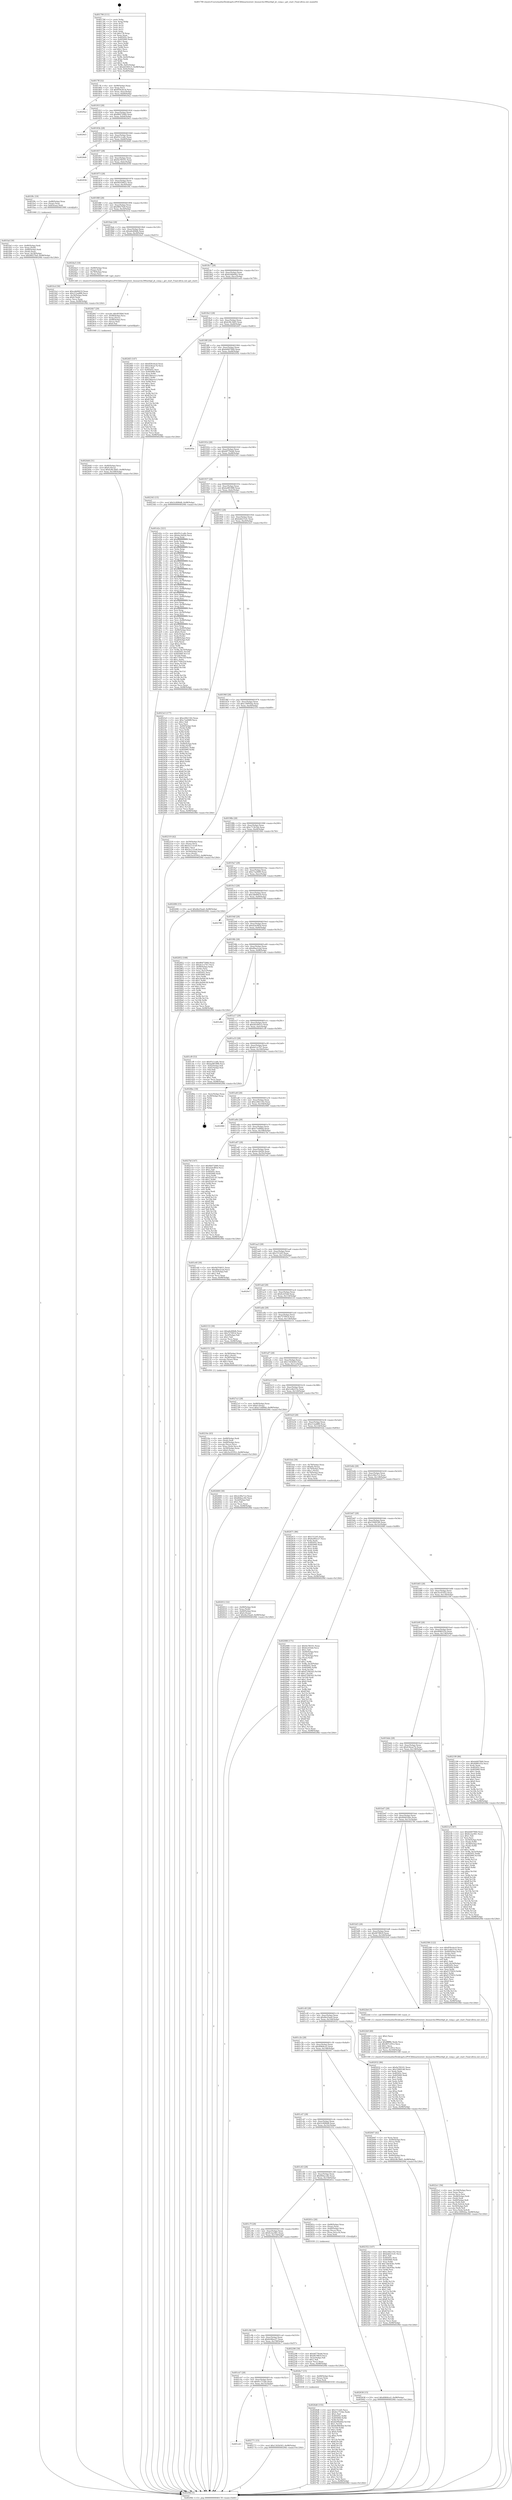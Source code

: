 digraph "0x401790" {
  label = "0x401790 (/mnt/c/Users/mathe/Desktop/tcc/POCII/binaries/extr_linuxarchs390netbpf_jit_comp.c_get_start_Final-ollvm.out::main(0))"
  labelloc = "t"
  node[shape=record]

  Entry [label="",width=0.3,height=0.3,shape=circle,fillcolor=black,style=filled]
  "0x4017ff" [label="{
     0x4017ff [32]\l
     | [instrs]\l
     &nbsp;&nbsp;0x4017ff \<+6\>: mov -0x98(%rbp),%eax\l
     &nbsp;&nbsp;0x401805 \<+2\>: mov %eax,%ecx\l
     &nbsp;&nbsp;0x401807 \<+6\>: sub $0x859cdec4,%ecx\l
     &nbsp;&nbsp;0x40180d \<+6\>: mov %eax,-0xac(%rbp)\l
     &nbsp;&nbsp;0x401813 \<+6\>: mov %ecx,-0xb0(%rbp)\l
     &nbsp;&nbsp;0x401819 \<+6\>: je 00000000004029a2 \<main+0x1212\>\l
  }"]
  "0x4029a2" [label="{
     0x4029a2\l
  }", style=dashed]
  "0x40181f" [label="{
     0x40181f [28]\l
     | [instrs]\l
     &nbsp;&nbsp;0x40181f \<+5\>: jmp 0000000000401824 \<main+0x94\>\l
     &nbsp;&nbsp;0x401824 \<+6\>: mov -0xac(%rbp),%eax\l
     &nbsp;&nbsp;0x40182a \<+5\>: sub $0x86472060,%eax\l
     &nbsp;&nbsp;0x40182f \<+6\>: mov %eax,-0xb4(%rbp)\l
     &nbsp;&nbsp;0x401835 \<+6\>: je 00000000004029e5 \<main+0x1255\>\l
  }"]
  Exit [label="",width=0.3,height=0.3,shape=circle,fillcolor=black,style=filled,peripheries=2]
  "0x4029e5" [label="{
     0x4029e5\l
  }", style=dashed]
  "0x40183b" [label="{
     0x40183b [28]\l
     | [instrs]\l
     &nbsp;&nbsp;0x40183b \<+5\>: jmp 0000000000401840 \<main+0xb0\>\l
     &nbsp;&nbsp;0x401840 \<+6\>: mov -0xac(%rbp),%eax\l
     &nbsp;&nbsp;0x401846 \<+5\>: sub $0x93c1ca8c,%eax\l
     &nbsp;&nbsp;0x40184b \<+6\>: mov %eax,-0xb8(%rbp)\l
     &nbsp;&nbsp;0x401851 \<+6\>: je 00000000004028d0 \<main+0x1140\>\l
  }"]
  "0x401cd3" [label="{
     0x401cd3\l
  }", style=dashed]
  "0x4028d0" [label="{
     0x4028d0\l
  }", style=dashed]
  "0x401857" [label="{
     0x401857 [28]\l
     | [instrs]\l
     &nbsp;&nbsp;0x401857 \<+5\>: jmp 000000000040185c \<main+0xcc\>\l
     &nbsp;&nbsp;0x40185c \<+6\>: mov -0xac(%rbp),%eax\l
     &nbsp;&nbsp;0x401862 \<+5\>: sub $0x9a7f0101,%eax\l
     &nbsp;&nbsp;0x401867 \<+6\>: mov %eax,-0xbc(%rbp)\l
     &nbsp;&nbsp;0x40186d \<+6\>: je 0000000000402936 \<main+0x11a6\>\l
  }"]
  "0x402771" [label="{
     0x402771 [15]\l
     | [instrs]\l
     &nbsp;&nbsp;0x402771 \<+10\>: movl $0x1343b563,-0x98(%rbp)\l
     &nbsp;&nbsp;0x40277b \<+5\>: jmp 00000000004029fd \<main+0x126d\>\l
  }"]
  "0x402936" [label="{
     0x402936\l
  }", style=dashed]
  "0x401873" [label="{
     0x401873 [28]\l
     | [instrs]\l
     &nbsp;&nbsp;0x401873 \<+5\>: jmp 0000000000401878 \<main+0xe8\>\l
     &nbsp;&nbsp;0x401878 \<+6\>: mov -0xac(%rbp),%eax\l
     &nbsp;&nbsp;0x40187e \<+5\>: sub $0x9d354621,%eax\l
     &nbsp;&nbsp;0x401883 \<+6\>: mov %eax,-0xc0(%rbp)\l
     &nbsp;&nbsp;0x401889 \<+6\>: je 0000000000401f9c \<main+0x80c\>\l
  }"]
  "0x4026d6" [label="{
     0x4026d6 [155]\l
     | [instrs]\l
     &nbsp;&nbsp;0x4026d6 \<+5\>: mov $0x1512d5,%ecx\l
     &nbsp;&nbsp;0x4026db \<+5\>: mov $0x6cc715de,%edx\l
     &nbsp;&nbsp;0x4026e0 \<+3\>: mov $0x1,%sil\l
     &nbsp;&nbsp;0x4026e3 \<+8\>: mov 0x40505c,%r8d\l
     &nbsp;&nbsp;0x4026eb \<+8\>: mov 0x405060,%r9d\l
     &nbsp;&nbsp;0x4026f3 \<+3\>: mov %r8d,%r10d\l
     &nbsp;&nbsp;0x4026f6 \<+7\>: add $0x8e99b46d,%r10d\l
     &nbsp;&nbsp;0x4026fd \<+4\>: sub $0x1,%r10d\l
     &nbsp;&nbsp;0x402701 \<+7\>: sub $0x8e99b46d,%r10d\l
     &nbsp;&nbsp;0x402708 \<+4\>: imul %r10d,%r8d\l
     &nbsp;&nbsp;0x40270c \<+4\>: and $0x1,%r8d\l
     &nbsp;&nbsp;0x402710 \<+4\>: cmp $0x0,%r8d\l
     &nbsp;&nbsp;0x402714 \<+4\>: sete %r11b\l
     &nbsp;&nbsp;0x402718 \<+4\>: cmp $0xa,%r9d\l
     &nbsp;&nbsp;0x40271c \<+3\>: setl %bl\l
     &nbsp;&nbsp;0x40271f \<+3\>: mov %r11b,%r14b\l
     &nbsp;&nbsp;0x402722 \<+4\>: xor $0xff,%r14b\l
     &nbsp;&nbsp;0x402726 \<+3\>: mov %bl,%r15b\l
     &nbsp;&nbsp;0x402729 \<+4\>: xor $0xff,%r15b\l
     &nbsp;&nbsp;0x40272d \<+4\>: xor $0x0,%sil\l
     &nbsp;&nbsp;0x402731 \<+3\>: mov %r14b,%r12b\l
     &nbsp;&nbsp;0x402734 \<+4\>: and $0x0,%r12b\l
     &nbsp;&nbsp;0x402738 \<+3\>: and %sil,%r11b\l
     &nbsp;&nbsp;0x40273b \<+3\>: mov %r15b,%r13b\l
     &nbsp;&nbsp;0x40273e \<+4\>: and $0x0,%r13b\l
     &nbsp;&nbsp;0x402742 \<+3\>: and %sil,%bl\l
     &nbsp;&nbsp;0x402745 \<+3\>: or %r11b,%r12b\l
     &nbsp;&nbsp;0x402748 \<+3\>: or %bl,%r13b\l
     &nbsp;&nbsp;0x40274b \<+3\>: xor %r13b,%r12b\l
     &nbsp;&nbsp;0x40274e \<+3\>: or %r15b,%r14b\l
     &nbsp;&nbsp;0x402751 \<+4\>: xor $0xff,%r14b\l
     &nbsp;&nbsp;0x402755 \<+4\>: or $0x0,%sil\l
     &nbsp;&nbsp;0x402759 \<+3\>: and %sil,%r14b\l
     &nbsp;&nbsp;0x40275c \<+3\>: or %r14b,%r12b\l
     &nbsp;&nbsp;0x40275f \<+4\>: test $0x1,%r12b\l
     &nbsp;&nbsp;0x402763 \<+3\>: cmovne %edx,%ecx\l
     &nbsp;&nbsp;0x402766 \<+6\>: mov %ecx,-0x98(%rbp)\l
     &nbsp;&nbsp;0x40276c \<+5\>: jmp 00000000004029fd \<main+0x126d\>\l
  }"]
  "0x401f9c" [label="{
     0x401f9c [19]\l
     | [instrs]\l
     &nbsp;&nbsp;0x401f9c \<+7\>: mov -0x88(%rbp),%rax\l
     &nbsp;&nbsp;0x401fa3 \<+3\>: mov (%rax),%rax\l
     &nbsp;&nbsp;0x401fa6 \<+4\>: mov 0x8(%rax),%rdi\l
     &nbsp;&nbsp;0x401faa \<+5\>: call 0000000000401060 \<atoi@plt\>\l
     | [calls]\l
     &nbsp;&nbsp;0x401060 \{1\} (unknown)\l
  }"]
  "0x40188f" [label="{
     0x40188f [28]\l
     | [instrs]\l
     &nbsp;&nbsp;0x40188f \<+5\>: jmp 0000000000401894 \<main+0x104\>\l
     &nbsp;&nbsp;0x401894 \<+6\>: mov -0xac(%rbp),%eax\l
     &nbsp;&nbsp;0x40189a \<+5\>: sub $0x9f027fa9,%eax\l
     &nbsp;&nbsp;0x40189f \<+6\>: mov %eax,-0xc4(%rbp)\l
     &nbsp;&nbsp;0x4018a5 \<+6\>: je 0000000000401fcd \<main+0x83d\>\l
  }"]
  "0x401cb7" [label="{
     0x401cb7 [28]\l
     | [instrs]\l
     &nbsp;&nbsp;0x401cb7 \<+5\>: jmp 0000000000401cbc \<main+0x52c\>\l
     &nbsp;&nbsp;0x401cbc \<+6\>: mov -0xac(%rbp),%eax\l
     &nbsp;&nbsp;0x401cc2 \<+5\>: sub $0x6cc715de,%eax\l
     &nbsp;&nbsp;0x401cc7 \<+6\>: mov %eax,-0x15c(%rbp)\l
     &nbsp;&nbsp;0x401ccd \<+6\>: je 0000000000402771 \<main+0xfe1\>\l
  }"]
  "0x401fcd" [label="{
     0x401fcd [30]\l
     | [instrs]\l
     &nbsp;&nbsp;0x401fcd \<+5\>: mov $0xcdb08419,%eax\l
     &nbsp;&nbsp;0x401fd2 \<+5\>: mov $0x212ad8f6,%ecx\l
     &nbsp;&nbsp;0x401fd7 \<+3\>: mov -0x34(%rbp),%edx\l
     &nbsp;&nbsp;0x401fda \<+3\>: cmp $0x0,%edx\l
     &nbsp;&nbsp;0x401fdd \<+3\>: cmove %ecx,%eax\l
     &nbsp;&nbsp;0x401fe0 \<+6\>: mov %eax,-0x98(%rbp)\l
     &nbsp;&nbsp;0x401fe6 \<+5\>: jmp 00000000004029fd \<main+0x126d\>\l
  }"]
  "0x4018ab" [label="{
     0x4018ab [28]\l
     | [instrs]\l
     &nbsp;&nbsp;0x4018ab \<+5\>: jmp 00000000004018b0 \<main+0x120\>\l
     &nbsp;&nbsp;0x4018b0 \<+6\>: mov -0xac(%rbp),%eax\l
     &nbsp;&nbsp;0x4018b6 \<+5\>: sub $0xa6e40bfb,%eax\l
     &nbsp;&nbsp;0x4018bb \<+6\>: mov %eax,-0xc8(%rbp)\l
     &nbsp;&nbsp;0x4018c1 \<+6\>: je 00000000004024a5 \<main+0xd15\>\l
  }"]
  "0x4026c7" [label="{
     0x4026c7 [15]\l
     | [instrs]\l
     &nbsp;&nbsp;0x4026c7 \<+4\>: mov -0x68(%rbp),%rax\l
     &nbsp;&nbsp;0x4026cb \<+3\>: mov (%rax),%rax\l
     &nbsp;&nbsp;0x4026ce \<+3\>: mov %rax,%rdi\l
     &nbsp;&nbsp;0x4026d1 \<+5\>: call 0000000000401030 \<free@plt\>\l
     | [calls]\l
     &nbsp;&nbsp;0x401030 \{1\} (unknown)\l
  }"]
  "0x4024a5" [label="{
     0x4024a5 [18]\l
     | [instrs]\l
     &nbsp;&nbsp;0x4024a5 \<+4\>: mov -0x68(%rbp),%rax\l
     &nbsp;&nbsp;0x4024a9 \<+3\>: mov (%rax),%rdi\l
     &nbsp;&nbsp;0x4024ac \<+4\>: mov -0x78(%rbp),%rax\l
     &nbsp;&nbsp;0x4024b0 \<+2\>: mov (%rax),%esi\l
     &nbsp;&nbsp;0x4024b2 \<+5\>: call 00000000004013d0 \<get_start\>\l
     | [calls]\l
     &nbsp;&nbsp;0x4013d0 \{1\} (/mnt/c/Users/mathe/Desktop/tcc/POCII/binaries/extr_linuxarchs390netbpf_jit_comp.c_get_start_Final-ollvm.out::get_start)\l
  }"]
  "0x4018c7" [label="{
     0x4018c7 [28]\l
     | [instrs]\l
     &nbsp;&nbsp;0x4018c7 \<+5\>: jmp 00000000004018cc \<main+0x13c\>\l
     &nbsp;&nbsp;0x4018cc \<+6\>: mov -0xac(%rbp),%eax\l
     &nbsp;&nbsp;0x4018d2 \<+5\>: sub $0xb2dbb0b2,%eax\l
     &nbsp;&nbsp;0x4018d7 \<+6\>: mov %eax,-0xcc(%rbp)\l
     &nbsp;&nbsp;0x4018dd \<+6\>: je 0000000000401ee8 \<main+0x758\>\l
  }"]
  "0x402638" [label="{
     0x402638 [15]\l
     | [instrs]\l
     &nbsp;&nbsp;0x402638 \<+10\>: movl $0x4f464ca5,-0x98(%rbp)\l
     &nbsp;&nbsp;0x402642 \<+5\>: jmp 00000000004029fd \<main+0x126d\>\l
  }"]
  "0x401ee8" [label="{
     0x401ee8\l
  }", style=dashed]
  "0x4018e3" [label="{
     0x4018e3 [28]\l
     | [instrs]\l
     &nbsp;&nbsp;0x4018e3 \<+5\>: jmp 00000000004018e8 \<main+0x158\>\l
     &nbsp;&nbsp;0x4018e8 \<+6\>: mov -0xac(%rbp),%eax\l
     &nbsp;&nbsp;0x4018ee \<+5\>: sub $0xb38c3b65,%eax\l
     &nbsp;&nbsp;0x4018f3 \<+6\>: mov %eax,-0xd0(%rbp)\l
     &nbsp;&nbsp;0x4018f9 \<+6\>: je 00000000004024f3 \<main+0xd63\>\l
  }"]
  "0x4024d4" [label="{
     0x4024d4 [31]\l
     | [instrs]\l
     &nbsp;&nbsp;0x4024d4 \<+4\>: mov -0x40(%rbp),%rcx\l
     &nbsp;&nbsp;0x4024d8 \<+6\>: movl $0x0,(%rcx)\l
     &nbsp;&nbsp;0x4024de \<+10\>: movl $0xb38c3b65,-0x98(%rbp)\l
     &nbsp;&nbsp;0x4024e8 \<+6\>: mov %eax,-0x168(%rbp)\l
     &nbsp;&nbsp;0x4024ee \<+5\>: jmp 00000000004029fd \<main+0x126d\>\l
  }"]
  "0x4024f3" [label="{
     0x4024f3 [147]\l
     | [instrs]\l
     &nbsp;&nbsp;0x4024f3 \<+5\>: mov $0x859cdec4,%eax\l
     &nbsp;&nbsp;0x4024f8 \<+5\>: mov $0x434eae7b,%ecx\l
     &nbsp;&nbsp;0x4024fd \<+2\>: mov $0x1,%dl\l
     &nbsp;&nbsp;0x4024ff \<+7\>: mov 0x40505c,%esi\l
     &nbsp;&nbsp;0x402506 \<+7\>: mov 0x405060,%edi\l
     &nbsp;&nbsp;0x40250d \<+3\>: mov %esi,%r8d\l
     &nbsp;&nbsp;0x402510 \<+7\>: add $0x54beeec3,%r8d\l
     &nbsp;&nbsp;0x402517 \<+4\>: sub $0x1,%r8d\l
     &nbsp;&nbsp;0x40251b \<+7\>: sub $0x54beeec3,%r8d\l
     &nbsp;&nbsp;0x402522 \<+4\>: imul %r8d,%esi\l
     &nbsp;&nbsp;0x402526 \<+3\>: and $0x1,%esi\l
     &nbsp;&nbsp;0x402529 \<+3\>: cmp $0x0,%esi\l
     &nbsp;&nbsp;0x40252c \<+4\>: sete %r9b\l
     &nbsp;&nbsp;0x402530 \<+3\>: cmp $0xa,%edi\l
     &nbsp;&nbsp;0x402533 \<+4\>: setl %r10b\l
     &nbsp;&nbsp;0x402537 \<+3\>: mov %r9b,%r11b\l
     &nbsp;&nbsp;0x40253a \<+4\>: xor $0xff,%r11b\l
     &nbsp;&nbsp;0x40253e \<+3\>: mov %r10b,%bl\l
     &nbsp;&nbsp;0x402541 \<+3\>: xor $0xff,%bl\l
     &nbsp;&nbsp;0x402544 \<+3\>: xor $0x1,%dl\l
     &nbsp;&nbsp;0x402547 \<+3\>: mov %r11b,%r14b\l
     &nbsp;&nbsp;0x40254a \<+4\>: and $0xff,%r14b\l
     &nbsp;&nbsp;0x40254e \<+3\>: and %dl,%r9b\l
     &nbsp;&nbsp;0x402551 \<+3\>: mov %bl,%r15b\l
     &nbsp;&nbsp;0x402554 \<+4\>: and $0xff,%r15b\l
     &nbsp;&nbsp;0x402558 \<+3\>: and %dl,%r10b\l
     &nbsp;&nbsp;0x40255b \<+3\>: or %r9b,%r14b\l
     &nbsp;&nbsp;0x40255e \<+3\>: or %r10b,%r15b\l
     &nbsp;&nbsp;0x402561 \<+3\>: xor %r15b,%r14b\l
     &nbsp;&nbsp;0x402564 \<+3\>: or %bl,%r11b\l
     &nbsp;&nbsp;0x402567 \<+4\>: xor $0xff,%r11b\l
     &nbsp;&nbsp;0x40256b \<+3\>: or $0x1,%dl\l
     &nbsp;&nbsp;0x40256e \<+3\>: and %dl,%r11b\l
     &nbsp;&nbsp;0x402571 \<+3\>: or %r11b,%r14b\l
     &nbsp;&nbsp;0x402574 \<+4\>: test $0x1,%r14b\l
     &nbsp;&nbsp;0x402578 \<+3\>: cmovne %ecx,%eax\l
     &nbsp;&nbsp;0x40257b \<+6\>: mov %eax,-0x98(%rbp)\l
     &nbsp;&nbsp;0x402581 \<+5\>: jmp 00000000004029fd \<main+0x126d\>\l
  }"]
  "0x4018ff" [label="{
     0x4018ff [28]\l
     | [instrs]\l
     &nbsp;&nbsp;0x4018ff \<+5\>: jmp 0000000000401904 \<main+0x174\>\l
     &nbsp;&nbsp;0x401904 \<+6\>: mov -0xac(%rbp),%eax\l
     &nbsp;&nbsp;0x40190a \<+5\>: sub $0xb4407840,%eax\l
     &nbsp;&nbsp;0x40190f \<+6\>: mov %eax,-0xd4(%rbp)\l
     &nbsp;&nbsp;0x401915 \<+6\>: je 000000000040295b \<main+0x11cb\>\l
  }"]
  "0x4024b7" [label="{
     0x4024b7 [29]\l
     | [instrs]\l
     &nbsp;&nbsp;0x4024b7 \<+10\>: movabs $0x4030b6,%rdi\l
     &nbsp;&nbsp;0x4024c1 \<+4\>: mov -0x48(%rbp),%rcx\l
     &nbsp;&nbsp;0x4024c5 \<+2\>: mov %eax,(%rcx)\l
     &nbsp;&nbsp;0x4024c7 \<+4\>: mov -0x48(%rbp),%rcx\l
     &nbsp;&nbsp;0x4024cb \<+2\>: mov (%rcx),%esi\l
     &nbsp;&nbsp;0x4024cd \<+2\>: mov $0x0,%al\l
     &nbsp;&nbsp;0x4024cf \<+5\>: call 0000000000401040 \<printf@plt\>\l
     | [calls]\l
     &nbsp;&nbsp;0x401040 \{1\} (unknown)\l
  }"]
  "0x40295b" [label="{
     0x40295b\l
  }", style=dashed]
  "0x40191b" [label="{
     0x40191b [28]\l
     | [instrs]\l
     &nbsp;&nbsp;0x40191b \<+5\>: jmp 0000000000401920 \<main+0x190\>\l
     &nbsp;&nbsp;0x401920 \<+6\>: mov -0xac(%rbp),%eax\l
     &nbsp;&nbsp;0x401926 \<+5\>: sub $0xb8776eb6,%eax\l
     &nbsp;&nbsp;0x40192b \<+6\>: mov %eax,-0xd8(%rbp)\l
     &nbsp;&nbsp;0x401931 \<+6\>: je 0000000000402343 \<main+0xbb3\>\l
  }"]
  "0x4022e1" [label="{
     0x4022e1 [56]\l
     | [instrs]\l
     &nbsp;&nbsp;0x4022e1 \<+6\>: mov -0x164(%rbp),%ecx\l
     &nbsp;&nbsp;0x4022e7 \<+3\>: imul %eax,%ecx\l
     &nbsp;&nbsp;0x4022ea \<+3\>: movslq %ecx,%rsi\l
     &nbsp;&nbsp;0x4022ed \<+4\>: mov -0x68(%rbp),%rdi\l
     &nbsp;&nbsp;0x4022f1 \<+3\>: mov (%rdi),%rdi\l
     &nbsp;&nbsp;0x4022f4 \<+4\>: mov -0x60(%rbp),%r8\l
     &nbsp;&nbsp;0x4022f8 \<+3\>: movslq (%r8),%r8\l
     &nbsp;&nbsp;0x4022fb \<+4\>: mov (%rdi,%r8,8),%rdi\l
     &nbsp;&nbsp;0x4022ff \<+4\>: mov -0x50(%rbp),%r8\l
     &nbsp;&nbsp;0x402303 \<+3\>: movslq (%r8),%r8\l
     &nbsp;&nbsp;0x402306 \<+4\>: mov %rsi,(%rdi,%r8,8)\l
     &nbsp;&nbsp;0x40230a \<+10\>: movl $0xc18092ba,-0x98(%rbp)\l
     &nbsp;&nbsp;0x402314 \<+5\>: jmp 00000000004029fd \<main+0x126d\>\l
  }"]
  "0x402343" [label="{
     0x402343 [15]\l
     | [instrs]\l
     &nbsp;&nbsp;0x402343 \<+10\>: movl $0x5cf496d8,-0x98(%rbp)\l
     &nbsp;&nbsp;0x40234d \<+5\>: jmp 00000000004029fd \<main+0x126d\>\l
  }"]
  "0x401937" [label="{
     0x401937 [28]\l
     | [instrs]\l
     &nbsp;&nbsp;0x401937 \<+5\>: jmp 000000000040193c \<main+0x1ac\>\l
     &nbsp;&nbsp;0x40193c \<+6\>: mov -0xac(%rbp),%eax\l
     &nbsp;&nbsp;0x401942 \<+5\>: sub $0xba981888,%eax\l
     &nbsp;&nbsp;0x401947 \<+6\>: mov %eax,-0xdc(%rbp)\l
     &nbsp;&nbsp;0x40194d \<+6\>: je 0000000000401d2e \<main+0x59e\>\l
  }"]
  "0x4022b9" [label="{
     0x4022b9 [40]\l
     | [instrs]\l
     &nbsp;&nbsp;0x4022b9 \<+5\>: mov $0x2,%ecx\l
     &nbsp;&nbsp;0x4022be \<+1\>: cltd\l
     &nbsp;&nbsp;0x4022bf \<+2\>: idiv %ecx\l
     &nbsp;&nbsp;0x4022c1 \<+6\>: imul $0xfffffffe,%edx,%ecx\l
     &nbsp;&nbsp;0x4022c7 \<+6\>: sub $0x967c2912,%ecx\l
     &nbsp;&nbsp;0x4022cd \<+3\>: add $0x1,%ecx\l
     &nbsp;&nbsp;0x4022d0 \<+6\>: add $0x967c2912,%ecx\l
     &nbsp;&nbsp;0x4022d6 \<+6\>: mov %ecx,-0x164(%rbp)\l
     &nbsp;&nbsp;0x4022dc \<+5\>: call 0000000000401160 \<next_i\>\l
     | [calls]\l
     &nbsp;&nbsp;0x401160 \{1\} (/mnt/c/Users/mathe/Desktop/tcc/POCII/binaries/extr_linuxarchs390netbpf_jit_comp.c_get_start_Final-ollvm.out::next_i)\l
  }"]
  "0x401d2e" [label="{
     0x401d2e [321]\l
     | [instrs]\l
     &nbsp;&nbsp;0x401d2e \<+5\>: mov $0x93c1ca8c,%eax\l
     &nbsp;&nbsp;0x401d33 \<+5\>: mov $0xfac2b02b,%ecx\l
     &nbsp;&nbsp;0x401d38 \<+3\>: mov %rsp,%rdx\l
     &nbsp;&nbsp;0x401d3b \<+4\>: add $0xfffffffffffffff0,%rdx\l
     &nbsp;&nbsp;0x401d3f \<+3\>: mov %rdx,%rsp\l
     &nbsp;&nbsp;0x401d42 \<+7\>: mov %rdx,-0x90(%rbp)\l
     &nbsp;&nbsp;0x401d49 \<+3\>: mov %rsp,%rdx\l
     &nbsp;&nbsp;0x401d4c \<+4\>: add $0xfffffffffffffff0,%rdx\l
     &nbsp;&nbsp;0x401d50 \<+3\>: mov %rdx,%rsp\l
     &nbsp;&nbsp;0x401d53 \<+3\>: mov %rsp,%rsi\l
     &nbsp;&nbsp;0x401d56 \<+4\>: add $0xfffffffffffffff0,%rsi\l
     &nbsp;&nbsp;0x401d5a \<+3\>: mov %rsi,%rsp\l
     &nbsp;&nbsp;0x401d5d \<+7\>: mov %rsi,-0x88(%rbp)\l
     &nbsp;&nbsp;0x401d64 \<+3\>: mov %rsp,%rsi\l
     &nbsp;&nbsp;0x401d67 \<+4\>: add $0xfffffffffffffff0,%rsi\l
     &nbsp;&nbsp;0x401d6b \<+3\>: mov %rsi,%rsp\l
     &nbsp;&nbsp;0x401d6e \<+4\>: mov %rsi,-0x80(%rbp)\l
     &nbsp;&nbsp;0x401d72 \<+3\>: mov %rsp,%rsi\l
     &nbsp;&nbsp;0x401d75 \<+4\>: add $0xfffffffffffffff0,%rsi\l
     &nbsp;&nbsp;0x401d79 \<+3\>: mov %rsi,%rsp\l
     &nbsp;&nbsp;0x401d7c \<+4\>: mov %rsi,-0x78(%rbp)\l
     &nbsp;&nbsp;0x401d80 \<+3\>: mov %rsp,%rsi\l
     &nbsp;&nbsp;0x401d83 \<+4\>: add $0xfffffffffffffff0,%rsi\l
     &nbsp;&nbsp;0x401d87 \<+3\>: mov %rsi,%rsp\l
     &nbsp;&nbsp;0x401d8a \<+4\>: mov %rsi,-0x70(%rbp)\l
     &nbsp;&nbsp;0x401d8e \<+3\>: mov %rsp,%rsi\l
     &nbsp;&nbsp;0x401d91 \<+4\>: add $0xfffffffffffffff0,%rsi\l
     &nbsp;&nbsp;0x401d95 \<+3\>: mov %rsi,%rsp\l
     &nbsp;&nbsp;0x401d98 \<+4\>: mov %rsi,-0x68(%rbp)\l
     &nbsp;&nbsp;0x401d9c \<+3\>: mov %rsp,%rsi\l
     &nbsp;&nbsp;0x401d9f \<+4\>: add $0xfffffffffffffff0,%rsi\l
     &nbsp;&nbsp;0x401da3 \<+3\>: mov %rsi,%rsp\l
     &nbsp;&nbsp;0x401da6 \<+4\>: mov %rsi,-0x60(%rbp)\l
     &nbsp;&nbsp;0x401daa \<+3\>: mov %rsp,%rsi\l
     &nbsp;&nbsp;0x401dad \<+4\>: add $0xfffffffffffffff0,%rsi\l
     &nbsp;&nbsp;0x401db1 \<+3\>: mov %rsi,%rsp\l
     &nbsp;&nbsp;0x401db4 \<+4\>: mov %rsi,-0x58(%rbp)\l
     &nbsp;&nbsp;0x401db8 \<+3\>: mov %rsp,%rsi\l
     &nbsp;&nbsp;0x401dbb \<+4\>: add $0xfffffffffffffff0,%rsi\l
     &nbsp;&nbsp;0x401dbf \<+3\>: mov %rsi,%rsp\l
     &nbsp;&nbsp;0x401dc2 \<+4\>: mov %rsi,-0x50(%rbp)\l
     &nbsp;&nbsp;0x401dc6 \<+3\>: mov %rsp,%rsi\l
     &nbsp;&nbsp;0x401dc9 \<+4\>: add $0xfffffffffffffff0,%rsi\l
     &nbsp;&nbsp;0x401dcd \<+3\>: mov %rsi,%rsp\l
     &nbsp;&nbsp;0x401dd0 \<+4\>: mov %rsi,-0x48(%rbp)\l
     &nbsp;&nbsp;0x401dd4 \<+3\>: mov %rsp,%rsi\l
     &nbsp;&nbsp;0x401dd7 \<+4\>: add $0xfffffffffffffff0,%rsi\l
     &nbsp;&nbsp;0x401ddb \<+3\>: mov %rsi,%rsp\l
     &nbsp;&nbsp;0x401dde \<+4\>: mov %rsi,-0x40(%rbp)\l
     &nbsp;&nbsp;0x401de2 \<+7\>: mov -0x90(%rbp),%rsi\l
     &nbsp;&nbsp;0x401de9 \<+6\>: movl $0x0,(%rsi)\l
     &nbsp;&nbsp;0x401def \<+6\>: mov -0x9c(%rbp),%edi\l
     &nbsp;&nbsp;0x401df5 \<+2\>: mov %edi,(%rdx)\l
     &nbsp;&nbsp;0x401df7 \<+7\>: mov -0x88(%rbp),%rsi\l
     &nbsp;&nbsp;0x401dfe \<+7\>: mov -0xa8(%rbp),%r8\l
     &nbsp;&nbsp;0x401e05 \<+3\>: mov %r8,(%rsi)\l
     &nbsp;&nbsp;0x401e08 \<+3\>: cmpl $0x2,(%rdx)\l
     &nbsp;&nbsp;0x401e0b \<+4\>: setne %r9b\l
     &nbsp;&nbsp;0x401e0f \<+4\>: and $0x1,%r9b\l
     &nbsp;&nbsp;0x401e13 \<+4\>: mov %r9b,-0x35(%rbp)\l
     &nbsp;&nbsp;0x401e17 \<+8\>: mov 0x40505c,%r10d\l
     &nbsp;&nbsp;0x401e1f \<+8\>: mov 0x405060,%r11d\l
     &nbsp;&nbsp;0x401e27 \<+3\>: mov %r10d,%ebx\l
     &nbsp;&nbsp;0x401e2a \<+6\>: sub $0x7704e25f,%ebx\l
     &nbsp;&nbsp;0x401e30 \<+3\>: sub $0x1,%ebx\l
     &nbsp;&nbsp;0x401e33 \<+6\>: add $0x7704e25f,%ebx\l
     &nbsp;&nbsp;0x401e39 \<+4\>: imul %ebx,%r10d\l
     &nbsp;&nbsp;0x401e3d \<+4\>: and $0x1,%r10d\l
     &nbsp;&nbsp;0x401e41 \<+4\>: cmp $0x0,%r10d\l
     &nbsp;&nbsp;0x401e45 \<+4\>: sete %r9b\l
     &nbsp;&nbsp;0x401e49 \<+4\>: cmp $0xa,%r11d\l
     &nbsp;&nbsp;0x401e4d \<+4\>: setl %r14b\l
     &nbsp;&nbsp;0x401e51 \<+3\>: mov %r9b,%r15b\l
     &nbsp;&nbsp;0x401e54 \<+3\>: and %r14b,%r15b\l
     &nbsp;&nbsp;0x401e57 \<+3\>: xor %r14b,%r9b\l
     &nbsp;&nbsp;0x401e5a \<+3\>: or %r9b,%r15b\l
     &nbsp;&nbsp;0x401e5d \<+4\>: test $0x1,%r15b\l
     &nbsp;&nbsp;0x401e61 \<+3\>: cmovne %ecx,%eax\l
     &nbsp;&nbsp;0x401e64 \<+6\>: mov %eax,-0x98(%rbp)\l
     &nbsp;&nbsp;0x401e6a \<+5\>: jmp 00000000004029fd \<main+0x126d\>\l
  }"]
  "0x401953" [label="{
     0x401953 [28]\l
     | [instrs]\l
     &nbsp;&nbsp;0x401953 \<+5\>: jmp 0000000000401958 \<main+0x1c8\>\l
     &nbsp;&nbsp;0x401958 \<+6\>: mov -0xac(%rbp),%eax\l
     &nbsp;&nbsp;0x40195e \<+5\>: sub $0xbdd231d1,%eax\l
     &nbsp;&nbsp;0x401963 \<+6\>: mov %eax,-0xe0(%rbp)\l
     &nbsp;&nbsp;0x401969 \<+6\>: je 00000000004023e5 \<main+0xc55\>\l
  }"]
  "0x401c9b" [label="{
     0x401c9b [28]\l
     | [instrs]\l
     &nbsp;&nbsp;0x401c9b \<+5\>: jmp 0000000000401ca0 \<main+0x510\>\l
     &nbsp;&nbsp;0x401ca0 \<+6\>: mov -0xac(%rbp),%eax\l
     &nbsp;&nbsp;0x401ca6 \<+5\>: sub $0x6c80ee27,%eax\l
     &nbsp;&nbsp;0x401cab \<+6\>: mov %eax,-0x158(%rbp)\l
     &nbsp;&nbsp;0x401cb1 \<+6\>: je 00000000004026c7 \<main+0xf37\>\l
  }"]
  "0x4023e5" [label="{
     0x4023e5 [177]\l
     | [instrs]\l
     &nbsp;&nbsp;0x4023e5 \<+5\>: mov $0xe26b1162,%eax\l
     &nbsp;&nbsp;0x4023ea \<+5\>: mov $0xc7ae84f0,%ecx\l
     &nbsp;&nbsp;0x4023ef \<+2\>: mov $0x1,%dl\l
     &nbsp;&nbsp;0x4023f1 \<+2\>: xor %esi,%esi\l
     &nbsp;&nbsp;0x4023f3 \<+4\>: mov -0x60(%rbp),%rdi\l
     &nbsp;&nbsp;0x4023f7 \<+3\>: mov (%rdi),%r8d\l
     &nbsp;&nbsp;0x4023fa \<+3\>: mov %esi,%r9d\l
     &nbsp;&nbsp;0x4023fd \<+3\>: sub %r8d,%r9d\l
     &nbsp;&nbsp;0x402400 \<+3\>: mov %esi,%r8d\l
     &nbsp;&nbsp;0x402403 \<+4\>: sub $0x1,%r8d\l
     &nbsp;&nbsp;0x402407 \<+3\>: add %r8d,%r9d\l
     &nbsp;&nbsp;0x40240a \<+3\>: mov %esi,%r8d\l
     &nbsp;&nbsp;0x40240d \<+3\>: sub %r9d,%r8d\l
     &nbsp;&nbsp;0x402410 \<+4\>: mov -0x60(%rbp),%rdi\l
     &nbsp;&nbsp;0x402414 \<+3\>: mov %r8d,(%rdi)\l
     &nbsp;&nbsp;0x402417 \<+8\>: mov 0x40505c,%r8d\l
     &nbsp;&nbsp;0x40241f \<+8\>: mov 0x405060,%r9d\l
     &nbsp;&nbsp;0x402427 \<+3\>: sub $0x1,%esi\l
     &nbsp;&nbsp;0x40242a \<+3\>: mov %r8d,%r10d\l
     &nbsp;&nbsp;0x40242d \<+3\>: add %esi,%r10d\l
     &nbsp;&nbsp;0x402430 \<+4\>: imul %r10d,%r8d\l
     &nbsp;&nbsp;0x402434 \<+4\>: and $0x1,%r8d\l
     &nbsp;&nbsp;0x402438 \<+4\>: cmp $0x0,%r8d\l
     &nbsp;&nbsp;0x40243c \<+4\>: sete %r11b\l
     &nbsp;&nbsp;0x402440 \<+4\>: cmp $0xa,%r9d\l
     &nbsp;&nbsp;0x402444 \<+3\>: setl %bl\l
     &nbsp;&nbsp;0x402447 \<+3\>: mov %r11b,%r14b\l
     &nbsp;&nbsp;0x40244a \<+4\>: xor $0xff,%r14b\l
     &nbsp;&nbsp;0x40244e \<+3\>: mov %bl,%r15b\l
     &nbsp;&nbsp;0x402451 \<+4\>: xor $0xff,%r15b\l
     &nbsp;&nbsp;0x402455 \<+3\>: xor $0x0,%dl\l
     &nbsp;&nbsp;0x402458 \<+3\>: mov %r14b,%r12b\l
     &nbsp;&nbsp;0x40245b \<+4\>: and $0x0,%r12b\l
     &nbsp;&nbsp;0x40245f \<+3\>: and %dl,%r11b\l
     &nbsp;&nbsp;0x402462 \<+3\>: mov %r15b,%r13b\l
     &nbsp;&nbsp;0x402465 \<+4\>: and $0x0,%r13b\l
     &nbsp;&nbsp;0x402469 \<+2\>: and %dl,%bl\l
     &nbsp;&nbsp;0x40246b \<+3\>: or %r11b,%r12b\l
     &nbsp;&nbsp;0x40246e \<+3\>: or %bl,%r13b\l
     &nbsp;&nbsp;0x402471 \<+3\>: xor %r13b,%r12b\l
     &nbsp;&nbsp;0x402474 \<+3\>: or %r15b,%r14b\l
     &nbsp;&nbsp;0x402477 \<+4\>: xor $0xff,%r14b\l
     &nbsp;&nbsp;0x40247b \<+3\>: or $0x0,%dl\l
     &nbsp;&nbsp;0x40247e \<+3\>: and %dl,%r14b\l
     &nbsp;&nbsp;0x402481 \<+3\>: or %r14b,%r12b\l
     &nbsp;&nbsp;0x402484 \<+4\>: test $0x1,%r12b\l
     &nbsp;&nbsp;0x402488 \<+3\>: cmovne %ecx,%eax\l
     &nbsp;&nbsp;0x40248b \<+6\>: mov %eax,-0x98(%rbp)\l
     &nbsp;&nbsp;0x402491 \<+5\>: jmp 00000000004029fd \<main+0x126d\>\l
  }"]
  "0x40196f" [label="{
     0x40196f [28]\l
     | [instrs]\l
     &nbsp;&nbsp;0x40196f \<+5\>: jmp 0000000000401974 \<main+0x1e4\>\l
     &nbsp;&nbsp;0x401974 \<+6\>: mov -0xac(%rbp),%eax\l
     &nbsp;&nbsp;0x40197a \<+5\>: sub $0xc18092ba,%eax\l
     &nbsp;&nbsp;0x40197f \<+6\>: mov %eax,-0xe4(%rbp)\l
     &nbsp;&nbsp;0x401985 \<+6\>: je 0000000000402319 \<main+0xb89\>\l
  }"]
  "0x402296" [label="{
     0x402296 [30]\l
     | [instrs]\l
     &nbsp;&nbsp;0x402296 \<+5\>: mov $0xb8776eb6,%eax\l
     &nbsp;&nbsp;0x40229b \<+5\>: mov $0x467f8fc9,%ecx\l
     &nbsp;&nbsp;0x4022a0 \<+3\>: mov -0x2e(%rbp),%dl\l
     &nbsp;&nbsp;0x4022a3 \<+3\>: test $0x1,%dl\l
     &nbsp;&nbsp;0x4022a6 \<+3\>: cmovne %ecx,%eax\l
     &nbsp;&nbsp;0x4022a9 \<+6\>: mov %eax,-0x98(%rbp)\l
     &nbsp;&nbsp;0x4022af \<+5\>: jmp 00000000004029fd \<main+0x126d\>\l
  }"]
  "0x402319" [label="{
     0x402319 [42]\l
     | [instrs]\l
     &nbsp;&nbsp;0x402319 \<+4\>: mov -0x50(%rbp),%rax\l
     &nbsp;&nbsp;0x40231d \<+2\>: mov (%rax),%ecx\l
     &nbsp;&nbsp;0x40231f \<+6\>: add $0x5e112ca8,%ecx\l
     &nbsp;&nbsp;0x402325 \<+3\>: add $0x1,%ecx\l
     &nbsp;&nbsp;0x402328 \<+6\>: sub $0x5e112ca8,%ecx\l
     &nbsp;&nbsp;0x40232e \<+4\>: mov -0x50(%rbp),%rax\l
     &nbsp;&nbsp;0x402332 \<+2\>: mov %ecx,(%rax)\l
     &nbsp;&nbsp;0x402334 \<+10\>: movl $0x3ec01952,-0x98(%rbp)\l
     &nbsp;&nbsp;0x40233e \<+5\>: jmp 00000000004029fd \<main+0x126d\>\l
  }"]
  "0x40198b" [label="{
     0x40198b [28]\l
     | [instrs]\l
     &nbsp;&nbsp;0x40198b \<+5\>: jmp 0000000000401990 \<main+0x200\>\l
     &nbsp;&nbsp;0x401990 \<+6\>: mov -0xac(%rbp),%eax\l
     &nbsp;&nbsp;0x401996 \<+5\>: sub $0xc713b1bb,%eax\l
     &nbsp;&nbsp;0x40199b \<+6\>: mov %eax,-0xe8(%rbp)\l
     &nbsp;&nbsp;0x4019a1 \<+6\>: je 0000000000401f8d \<main+0x7fd\>\l
  }"]
  "0x401c7f" [label="{
     0x401c7f [28]\l
     | [instrs]\l
     &nbsp;&nbsp;0x401c7f \<+5\>: jmp 0000000000401c84 \<main+0x4f4\>\l
     &nbsp;&nbsp;0x401c84 \<+6\>: mov -0xac(%rbp),%eax\l
     &nbsp;&nbsp;0x401c8a \<+5\>: sub $0x6c2ac941,%eax\l
     &nbsp;&nbsp;0x401c8f \<+6\>: mov %eax,-0x154(%rbp)\l
     &nbsp;&nbsp;0x401c95 \<+6\>: je 0000000000402296 \<main+0xb06\>\l
  }"]
  "0x401f8d" [label="{
     0x401f8d\l
  }", style=dashed]
  "0x4019a7" [label="{
     0x4019a7 [28]\l
     | [instrs]\l
     &nbsp;&nbsp;0x4019a7 \<+5\>: jmp 00000000004019ac \<main+0x21c\>\l
     &nbsp;&nbsp;0x4019ac \<+6\>: mov -0xac(%rbp),%eax\l
     &nbsp;&nbsp;0x4019b2 \<+5\>: sub $0xc7ae84f0,%eax\l
     &nbsp;&nbsp;0x4019b7 \<+6\>: mov %eax,-0xec(%rbp)\l
     &nbsp;&nbsp;0x4019bd \<+6\>: je 0000000000402496 \<main+0xd06\>\l
  }"]
  "0x40261e" [label="{
     0x40261e [26]\l
     | [instrs]\l
     &nbsp;&nbsp;0x40261e \<+4\>: mov -0x68(%rbp),%rax\l
     &nbsp;&nbsp;0x402622 \<+3\>: mov (%rax),%rax\l
     &nbsp;&nbsp;0x402625 \<+4\>: mov -0x40(%rbp),%rcx\l
     &nbsp;&nbsp;0x402629 \<+3\>: movslq (%rcx),%rcx\l
     &nbsp;&nbsp;0x40262c \<+4\>: mov (%rax,%rcx,8),%rax\l
     &nbsp;&nbsp;0x402630 \<+3\>: mov %rax,%rdi\l
     &nbsp;&nbsp;0x402633 \<+5\>: call 0000000000401030 \<free@plt\>\l
     | [calls]\l
     &nbsp;&nbsp;0x401030 \{1\} (unknown)\l
  }"]
  "0x402496" [label="{
     0x402496 [15]\l
     | [instrs]\l
     &nbsp;&nbsp;0x402496 \<+10\>: movl $0x4bcf3aa0,-0x98(%rbp)\l
     &nbsp;&nbsp;0x4024a0 \<+5\>: jmp 00000000004029fd \<main+0x126d\>\l
  }"]
  "0x4019c3" [label="{
     0x4019c3 [28]\l
     | [instrs]\l
     &nbsp;&nbsp;0x4019c3 \<+5\>: jmp 00000000004019c8 \<main+0x238\>\l
     &nbsp;&nbsp;0x4019c8 \<+6\>: mov -0xac(%rbp),%eax\l
     &nbsp;&nbsp;0x4019ce \<+5\>: sub $0xcdb08419,%eax\l
     &nbsp;&nbsp;0x4019d3 \<+6\>: mov %eax,-0xf0(%rbp)\l
     &nbsp;&nbsp;0x4019d9 \<+6\>: je 0000000000402780 \<main+0xff0\>\l
  }"]
  "0x401c63" [label="{
     0x401c63 [28]\l
     | [instrs]\l
     &nbsp;&nbsp;0x401c63 \<+5\>: jmp 0000000000401c68 \<main+0x4d8\>\l
     &nbsp;&nbsp;0x401c68 \<+6\>: mov -0xac(%rbp),%eax\l
     &nbsp;&nbsp;0x401c6e \<+5\>: sub $0x664acc82,%eax\l
     &nbsp;&nbsp;0x401c73 \<+6\>: mov %eax,-0x150(%rbp)\l
     &nbsp;&nbsp;0x401c79 \<+6\>: je 000000000040261e \<main+0xe8e\>\l
  }"]
  "0x402780" [label="{
     0x402780\l
  }", style=dashed]
  "0x4019df" [label="{
     0x4019df [28]\l
     | [instrs]\l
     &nbsp;&nbsp;0x4019df \<+5\>: jmp 00000000004019e4 \<main+0x254\>\l
     &nbsp;&nbsp;0x4019e4 \<+6\>: mov -0xac(%rbp),%eax\l
     &nbsp;&nbsp;0x4019ea \<+5\>: sub $0xd2dcf85d,%eax\l
     &nbsp;&nbsp;0x4019ef \<+6\>: mov %eax,-0xf4(%rbp)\l
     &nbsp;&nbsp;0x4019f5 \<+6\>: je 0000000000402852 \<main+0x10c2\>\l
  }"]
  "0x402352" [label="{
     0x402352 [147]\l
     | [instrs]\l
     &nbsp;&nbsp;0x402352 \<+5\>: mov $0xe26b1162,%eax\l
     &nbsp;&nbsp;0x402357 \<+5\>: mov $0xbdd231d1,%ecx\l
     &nbsp;&nbsp;0x40235c \<+2\>: mov $0x1,%dl\l
     &nbsp;&nbsp;0x40235e \<+7\>: mov 0x40505c,%esi\l
     &nbsp;&nbsp;0x402365 \<+7\>: mov 0x405060,%edi\l
     &nbsp;&nbsp;0x40236c \<+3\>: mov %esi,%r8d\l
     &nbsp;&nbsp;0x40236f \<+7\>: add $0x7ddc83bc,%r8d\l
     &nbsp;&nbsp;0x402376 \<+4\>: sub $0x1,%r8d\l
     &nbsp;&nbsp;0x40237a \<+7\>: sub $0x7ddc83bc,%r8d\l
     &nbsp;&nbsp;0x402381 \<+4\>: imul %r8d,%esi\l
     &nbsp;&nbsp;0x402385 \<+3\>: and $0x1,%esi\l
     &nbsp;&nbsp;0x402388 \<+3\>: cmp $0x0,%esi\l
     &nbsp;&nbsp;0x40238b \<+4\>: sete %r9b\l
     &nbsp;&nbsp;0x40238f \<+3\>: cmp $0xa,%edi\l
     &nbsp;&nbsp;0x402392 \<+4\>: setl %r10b\l
     &nbsp;&nbsp;0x402396 \<+3\>: mov %r9b,%r11b\l
     &nbsp;&nbsp;0x402399 \<+4\>: xor $0xff,%r11b\l
     &nbsp;&nbsp;0x40239d \<+3\>: mov %r10b,%bl\l
     &nbsp;&nbsp;0x4023a0 \<+3\>: xor $0xff,%bl\l
     &nbsp;&nbsp;0x4023a3 \<+3\>: xor $0x1,%dl\l
     &nbsp;&nbsp;0x4023a6 \<+3\>: mov %r11b,%r14b\l
     &nbsp;&nbsp;0x4023a9 \<+4\>: and $0xff,%r14b\l
     &nbsp;&nbsp;0x4023ad \<+3\>: and %dl,%r9b\l
     &nbsp;&nbsp;0x4023b0 \<+3\>: mov %bl,%r15b\l
     &nbsp;&nbsp;0x4023b3 \<+4\>: and $0xff,%r15b\l
     &nbsp;&nbsp;0x4023b7 \<+3\>: and %dl,%r10b\l
     &nbsp;&nbsp;0x4023ba \<+3\>: or %r9b,%r14b\l
     &nbsp;&nbsp;0x4023bd \<+3\>: or %r10b,%r15b\l
     &nbsp;&nbsp;0x4023c0 \<+3\>: xor %r15b,%r14b\l
     &nbsp;&nbsp;0x4023c3 \<+3\>: or %bl,%r11b\l
     &nbsp;&nbsp;0x4023c6 \<+4\>: xor $0xff,%r11b\l
     &nbsp;&nbsp;0x4023ca \<+3\>: or $0x1,%dl\l
     &nbsp;&nbsp;0x4023cd \<+3\>: and %dl,%r11b\l
     &nbsp;&nbsp;0x4023d0 \<+3\>: or %r11b,%r14b\l
     &nbsp;&nbsp;0x4023d3 \<+4\>: test $0x1,%r14b\l
     &nbsp;&nbsp;0x4023d7 \<+3\>: cmovne %ecx,%eax\l
     &nbsp;&nbsp;0x4023da \<+6\>: mov %eax,-0x98(%rbp)\l
     &nbsp;&nbsp;0x4023e0 \<+5\>: jmp 00000000004029fd \<main+0x126d\>\l
  }"]
  "0x402852" [label="{
     0x402852 [108]\l
     | [instrs]\l
     &nbsp;&nbsp;0x402852 \<+5\>: mov $0x86472060,%eax\l
     &nbsp;&nbsp;0x402857 \<+5\>: mov $0xde1ce7b7,%ecx\l
     &nbsp;&nbsp;0x40285c \<+7\>: mov -0x90(%rbp),%rdx\l
     &nbsp;&nbsp;0x402863 \<+2\>: mov (%rdx),%esi\l
     &nbsp;&nbsp;0x402865 \<+3\>: mov %esi,-0x2c(%rbp)\l
     &nbsp;&nbsp;0x402868 \<+7\>: mov 0x40505c,%esi\l
     &nbsp;&nbsp;0x40286f \<+7\>: mov 0x405060,%edi\l
     &nbsp;&nbsp;0x402876 \<+3\>: mov %esi,%r8d\l
     &nbsp;&nbsp;0x402879 \<+7\>: add $0xcde0de38,%r8d\l
     &nbsp;&nbsp;0x402880 \<+4\>: sub $0x1,%r8d\l
     &nbsp;&nbsp;0x402884 \<+7\>: sub $0xcde0de38,%r8d\l
     &nbsp;&nbsp;0x40288b \<+4\>: imul %r8d,%esi\l
     &nbsp;&nbsp;0x40288f \<+3\>: and $0x1,%esi\l
     &nbsp;&nbsp;0x402892 \<+3\>: cmp $0x0,%esi\l
     &nbsp;&nbsp;0x402895 \<+4\>: sete %r9b\l
     &nbsp;&nbsp;0x402899 \<+3\>: cmp $0xa,%edi\l
     &nbsp;&nbsp;0x40289c \<+4\>: setl %r10b\l
     &nbsp;&nbsp;0x4028a0 \<+3\>: mov %r9b,%r11b\l
     &nbsp;&nbsp;0x4028a3 \<+3\>: and %r10b,%r11b\l
     &nbsp;&nbsp;0x4028a6 \<+3\>: xor %r10b,%r9b\l
     &nbsp;&nbsp;0x4028a9 \<+3\>: or %r9b,%r11b\l
     &nbsp;&nbsp;0x4028ac \<+4\>: test $0x1,%r11b\l
     &nbsp;&nbsp;0x4028b0 \<+3\>: cmovne %ecx,%eax\l
     &nbsp;&nbsp;0x4028b3 \<+6\>: mov %eax,-0x98(%rbp)\l
     &nbsp;&nbsp;0x4028b9 \<+5\>: jmp 00000000004029fd \<main+0x126d\>\l
  }"]
  "0x4019fb" [label="{
     0x4019fb [28]\l
     | [instrs]\l
     &nbsp;&nbsp;0x4019fb \<+5\>: jmp 0000000000401a00 \<main+0x270\>\l
     &nbsp;&nbsp;0x401a00 \<+6\>: mov -0xac(%rbp),%eax\l
     &nbsp;&nbsp;0x401a06 \<+5\>: sub $0xd9ae2cad,%eax\l
     &nbsp;&nbsp;0x401a0b \<+6\>: mov %eax,-0xf8(%rbp)\l
     &nbsp;&nbsp;0x401a11 \<+6\>: je 0000000000401e8d \<main+0x6fd\>\l
  }"]
  "0x401c47" [label="{
     0x401c47 [28]\l
     | [instrs]\l
     &nbsp;&nbsp;0x401c47 \<+5\>: jmp 0000000000401c4c \<main+0x4bc\>\l
     &nbsp;&nbsp;0x401c4c \<+6\>: mov -0xac(%rbp),%eax\l
     &nbsp;&nbsp;0x401c52 \<+5\>: sub $0x5cf496d8,%eax\l
     &nbsp;&nbsp;0x401c57 \<+6\>: mov %eax,-0x14c(%rbp)\l
     &nbsp;&nbsp;0x401c5d \<+6\>: je 0000000000402352 \<main+0xbc2\>\l
  }"]
  "0x401e8d" [label="{
     0x401e8d\l
  }", style=dashed]
  "0x401a17" [label="{
     0x401a17 [28]\l
     | [instrs]\l
     &nbsp;&nbsp;0x401a17 \<+5\>: jmp 0000000000401a1c \<main+0x28c\>\l
     &nbsp;&nbsp;0x401a1c \<+6\>: mov -0xac(%rbp),%eax\l
     &nbsp;&nbsp;0x401a22 \<+5\>: sub $0xdd1665c5,%eax\l
     &nbsp;&nbsp;0x401a27 \<+6\>: mov %eax,-0xfc(%rbp)\l
     &nbsp;&nbsp;0x401a2d \<+6\>: je 0000000000401cf9 \<main+0x569\>\l
  }"]
  "0x402647" [label="{
     0x402647 [42]\l
     | [instrs]\l
     &nbsp;&nbsp;0x402647 \<+2\>: xor %eax,%eax\l
     &nbsp;&nbsp;0x402649 \<+4\>: mov -0x40(%rbp),%rcx\l
     &nbsp;&nbsp;0x40264d \<+2\>: mov (%rcx),%edx\l
     &nbsp;&nbsp;0x40264f \<+2\>: mov %eax,%esi\l
     &nbsp;&nbsp;0x402651 \<+2\>: sub %edx,%esi\l
     &nbsp;&nbsp;0x402653 \<+2\>: mov %eax,%edx\l
     &nbsp;&nbsp;0x402655 \<+3\>: sub $0x1,%edx\l
     &nbsp;&nbsp;0x402658 \<+2\>: add %edx,%esi\l
     &nbsp;&nbsp;0x40265a \<+2\>: sub %esi,%eax\l
     &nbsp;&nbsp;0x40265c \<+4\>: mov -0x40(%rbp),%rcx\l
     &nbsp;&nbsp;0x402660 \<+2\>: mov %eax,(%rcx)\l
     &nbsp;&nbsp;0x402662 \<+10\>: movl $0xb38c3b65,-0x98(%rbp)\l
     &nbsp;&nbsp;0x40266c \<+5\>: jmp 00000000004029fd \<main+0x126d\>\l
  }"]
  "0x401cf9" [label="{
     0x401cf9 [53]\l
     | [instrs]\l
     &nbsp;&nbsp;0x401cf9 \<+5\>: mov $0x93c1ca8c,%eax\l
     &nbsp;&nbsp;0x401cfe \<+5\>: mov $0xba981888,%ecx\l
     &nbsp;&nbsp;0x401d03 \<+6\>: mov -0x92(%rbp),%dl\l
     &nbsp;&nbsp;0x401d09 \<+7\>: mov -0x91(%rbp),%sil\l
     &nbsp;&nbsp;0x401d10 \<+3\>: mov %dl,%dil\l
     &nbsp;&nbsp;0x401d13 \<+3\>: and %sil,%dil\l
     &nbsp;&nbsp;0x401d16 \<+3\>: xor %sil,%dl\l
     &nbsp;&nbsp;0x401d19 \<+3\>: or %dl,%dil\l
     &nbsp;&nbsp;0x401d1c \<+4\>: test $0x1,%dil\l
     &nbsp;&nbsp;0x401d20 \<+3\>: cmovne %ecx,%eax\l
     &nbsp;&nbsp;0x401d23 \<+6\>: mov %eax,-0x98(%rbp)\l
     &nbsp;&nbsp;0x401d29 \<+5\>: jmp 00000000004029fd \<main+0x126d\>\l
  }"]
  "0x401a33" [label="{
     0x401a33 [28]\l
     | [instrs]\l
     &nbsp;&nbsp;0x401a33 \<+5\>: jmp 0000000000401a38 \<main+0x2a8\>\l
     &nbsp;&nbsp;0x401a38 \<+6\>: mov -0xac(%rbp),%eax\l
     &nbsp;&nbsp;0x401a3e \<+5\>: sub $0xde1ce7b7,%eax\l
     &nbsp;&nbsp;0x401a43 \<+6\>: mov %eax,-0x100(%rbp)\l
     &nbsp;&nbsp;0x401a49 \<+6\>: je 00000000004028be \<main+0x112e\>\l
  }"]
  "0x4029fd" [label="{
     0x4029fd [5]\l
     | [instrs]\l
     &nbsp;&nbsp;0x4029fd \<+5\>: jmp 00000000004017ff \<main+0x6f\>\l
  }"]
  "0x401790" [label="{
     0x401790 [111]\l
     | [instrs]\l
     &nbsp;&nbsp;0x401790 \<+1\>: push %rbp\l
     &nbsp;&nbsp;0x401791 \<+3\>: mov %rsp,%rbp\l
     &nbsp;&nbsp;0x401794 \<+2\>: push %r15\l
     &nbsp;&nbsp;0x401796 \<+2\>: push %r14\l
     &nbsp;&nbsp;0x401798 \<+2\>: push %r13\l
     &nbsp;&nbsp;0x40179a \<+2\>: push %r12\l
     &nbsp;&nbsp;0x40179c \<+1\>: push %rbx\l
     &nbsp;&nbsp;0x40179d \<+7\>: sub $0x178,%rsp\l
     &nbsp;&nbsp;0x4017a4 \<+2\>: xor %eax,%eax\l
     &nbsp;&nbsp;0x4017a6 \<+7\>: mov 0x40505c,%ecx\l
     &nbsp;&nbsp;0x4017ad \<+7\>: mov 0x405060,%edx\l
     &nbsp;&nbsp;0x4017b4 \<+3\>: sub $0x1,%eax\l
     &nbsp;&nbsp;0x4017b7 \<+3\>: mov %ecx,%r8d\l
     &nbsp;&nbsp;0x4017ba \<+3\>: add %eax,%r8d\l
     &nbsp;&nbsp;0x4017bd \<+4\>: imul %r8d,%ecx\l
     &nbsp;&nbsp;0x4017c1 \<+3\>: and $0x1,%ecx\l
     &nbsp;&nbsp;0x4017c4 \<+3\>: cmp $0x0,%ecx\l
     &nbsp;&nbsp;0x4017c7 \<+4\>: sete %r9b\l
     &nbsp;&nbsp;0x4017cb \<+4\>: and $0x1,%r9b\l
     &nbsp;&nbsp;0x4017cf \<+7\>: mov %r9b,-0x92(%rbp)\l
     &nbsp;&nbsp;0x4017d6 \<+3\>: cmp $0xa,%edx\l
     &nbsp;&nbsp;0x4017d9 \<+4\>: setl %r9b\l
     &nbsp;&nbsp;0x4017dd \<+4\>: and $0x1,%r9b\l
     &nbsp;&nbsp;0x4017e1 \<+7\>: mov %r9b,-0x91(%rbp)\l
     &nbsp;&nbsp;0x4017e8 \<+10\>: movl $0xdd1665c5,-0x98(%rbp)\l
     &nbsp;&nbsp;0x4017f2 \<+6\>: mov %edi,-0x9c(%rbp)\l
     &nbsp;&nbsp;0x4017f8 \<+7\>: mov %rsi,-0xa8(%rbp)\l
  }"]
  "0x40216e" [label="{
     0x40216e [43]\l
     | [instrs]\l
     &nbsp;&nbsp;0x40216e \<+4\>: mov -0x68(%rbp),%rdi\l
     &nbsp;&nbsp;0x402172 \<+3\>: mov (%rdi),%rdi\l
     &nbsp;&nbsp;0x402175 \<+4\>: mov -0x60(%rbp),%rcx\l
     &nbsp;&nbsp;0x402179 \<+3\>: movslq (%rcx),%rcx\l
     &nbsp;&nbsp;0x40217c \<+4\>: mov %rax,(%rdi,%rcx,8)\l
     &nbsp;&nbsp;0x402180 \<+4\>: mov -0x50(%rbp),%rax\l
     &nbsp;&nbsp;0x402184 \<+6\>: movl $0x0,(%rax)\l
     &nbsp;&nbsp;0x40218a \<+10\>: movl $0x3ec01952,-0x98(%rbp)\l
     &nbsp;&nbsp;0x402194 \<+5\>: jmp 00000000004029fd \<main+0x126d\>\l
  }"]
  "0x401c2b" [label="{
     0x401c2b [28]\l
     | [instrs]\l
     &nbsp;&nbsp;0x401c2b \<+5\>: jmp 0000000000401c30 \<main+0x4a0\>\l
     &nbsp;&nbsp;0x401c30 \<+6\>: mov -0xac(%rbp),%eax\l
     &nbsp;&nbsp;0x401c36 \<+5\>: sub $0x4f464ca5,%eax\l
     &nbsp;&nbsp;0x401c3b \<+6\>: mov %eax,-0x148(%rbp)\l
     &nbsp;&nbsp;0x401c41 \<+6\>: je 0000000000402647 \<main+0xeb7\>\l
  }"]
  "0x4028be" [label="{
     0x4028be [18]\l
     | [instrs]\l
     &nbsp;&nbsp;0x4028be \<+3\>: mov -0x2c(%rbp),%eax\l
     &nbsp;&nbsp;0x4028c1 \<+4\>: lea -0x28(%rbp),%rsp\l
     &nbsp;&nbsp;0x4028c5 \<+1\>: pop %rbx\l
     &nbsp;&nbsp;0x4028c6 \<+2\>: pop %r12\l
     &nbsp;&nbsp;0x4028c8 \<+2\>: pop %r13\l
     &nbsp;&nbsp;0x4028ca \<+2\>: pop %r14\l
     &nbsp;&nbsp;0x4028cc \<+2\>: pop %r15\l
     &nbsp;&nbsp;0x4028ce \<+1\>: pop %rbp\l
     &nbsp;&nbsp;0x4028cf \<+1\>: ret\l
  }"]
  "0x401a4f" [label="{
     0x401a4f [28]\l
     | [instrs]\l
     &nbsp;&nbsp;0x401a4f \<+5\>: jmp 0000000000401a54 \<main+0x2c4\>\l
     &nbsp;&nbsp;0x401a54 \<+6\>: mov -0xac(%rbp),%eax\l
     &nbsp;&nbsp;0x401a5a \<+5\>: sub $0xe26b1162,%eax\l
     &nbsp;&nbsp;0x401a5f \<+6\>: mov %eax,-0x104(%rbp)\l
     &nbsp;&nbsp;0x401a65 \<+6\>: je 0000000000402980 \<main+0x11f0\>\l
  }"]
  "0x402032" [label="{
     0x402032 [86]\l
     | [instrs]\l
     &nbsp;&nbsp;0x402032 \<+5\>: mov $0x9a7f0101,%eax\l
     &nbsp;&nbsp;0x402037 \<+5\>: mov $0x33f49148,%ecx\l
     &nbsp;&nbsp;0x40203c \<+2\>: xor %edx,%edx\l
     &nbsp;&nbsp;0x40203e \<+7\>: mov 0x40505c,%esi\l
     &nbsp;&nbsp;0x402045 \<+7\>: mov 0x405060,%edi\l
     &nbsp;&nbsp;0x40204c \<+3\>: sub $0x1,%edx\l
     &nbsp;&nbsp;0x40204f \<+3\>: mov %esi,%r8d\l
     &nbsp;&nbsp;0x402052 \<+3\>: add %edx,%r8d\l
     &nbsp;&nbsp;0x402055 \<+4\>: imul %r8d,%esi\l
     &nbsp;&nbsp;0x402059 \<+3\>: and $0x1,%esi\l
     &nbsp;&nbsp;0x40205c \<+3\>: cmp $0x0,%esi\l
     &nbsp;&nbsp;0x40205f \<+4\>: sete %r9b\l
     &nbsp;&nbsp;0x402063 \<+3\>: cmp $0xa,%edi\l
     &nbsp;&nbsp;0x402066 \<+4\>: setl %r10b\l
     &nbsp;&nbsp;0x40206a \<+3\>: mov %r9b,%r11b\l
     &nbsp;&nbsp;0x40206d \<+3\>: and %r10b,%r11b\l
     &nbsp;&nbsp;0x402070 \<+3\>: xor %r10b,%r9b\l
     &nbsp;&nbsp;0x402073 \<+3\>: or %r9b,%r11b\l
     &nbsp;&nbsp;0x402076 \<+4\>: test $0x1,%r11b\l
     &nbsp;&nbsp;0x40207a \<+3\>: cmovne %ecx,%eax\l
     &nbsp;&nbsp;0x40207d \<+6\>: mov %eax,-0x98(%rbp)\l
     &nbsp;&nbsp;0x402083 \<+5\>: jmp 00000000004029fd \<main+0x126d\>\l
  }"]
  "0x402980" [label="{
     0x402980\l
  }", style=dashed]
  "0x401a6b" [label="{
     0x401a6b [28]\l
     | [instrs]\l
     &nbsp;&nbsp;0x401a6b \<+5\>: jmp 0000000000401a70 \<main+0x2e0\>\l
     &nbsp;&nbsp;0x401a70 \<+6\>: mov -0xac(%rbp),%eax\l
     &nbsp;&nbsp;0x401a76 \<+5\>: sub $0xe7e4f84d,%eax\l
     &nbsp;&nbsp;0x401a7b \<+6\>: mov %eax,-0x108(%rbp)\l
     &nbsp;&nbsp;0x401a81 \<+6\>: je 00000000004027bf \<main+0x102f\>\l
  }"]
  "0x401c0f" [label="{
     0x401c0f [28]\l
     | [instrs]\l
     &nbsp;&nbsp;0x401c0f \<+5\>: jmp 0000000000401c14 \<main+0x484\>\l
     &nbsp;&nbsp;0x401c14 \<+6\>: mov -0xac(%rbp),%eax\l
     &nbsp;&nbsp;0x401c1a \<+5\>: sub $0x4bcf3aa0,%eax\l
     &nbsp;&nbsp;0x401c1f \<+6\>: mov %eax,-0x144(%rbp)\l
     &nbsp;&nbsp;0x401c25 \<+6\>: je 0000000000402032 \<main+0x8a2\>\l
  }"]
  "0x4027bf" [label="{
     0x4027bf [147]\l
     | [instrs]\l
     &nbsp;&nbsp;0x4027bf \<+5\>: mov $0x86472060,%eax\l
     &nbsp;&nbsp;0x4027c4 \<+5\>: mov $0xd2dcf85d,%ecx\l
     &nbsp;&nbsp;0x4027c9 \<+2\>: mov $0x1,%dl\l
     &nbsp;&nbsp;0x4027cb \<+7\>: mov 0x40505c,%esi\l
     &nbsp;&nbsp;0x4027d2 \<+7\>: mov 0x405060,%edi\l
     &nbsp;&nbsp;0x4027d9 \<+3\>: mov %esi,%r8d\l
     &nbsp;&nbsp;0x4027dc \<+7\>: add $0xf25d1c47,%r8d\l
     &nbsp;&nbsp;0x4027e3 \<+4\>: sub $0x1,%r8d\l
     &nbsp;&nbsp;0x4027e7 \<+7\>: sub $0xf25d1c47,%r8d\l
     &nbsp;&nbsp;0x4027ee \<+4\>: imul %r8d,%esi\l
     &nbsp;&nbsp;0x4027f2 \<+3\>: and $0x1,%esi\l
     &nbsp;&nbsp;0x4027f5 \<+3\>: cmp $0x0,%esi\l
     &nbsp;&nbsp;0x4027f8 \<+4\>: sete %r9b\l
     &nbsp;&nbsp;0x4027fc \<+3\>: cmp $0xa,%edi\l
     &nbsp;&nbsp;0x4027ff \<+4\>: setl %r10b\l
     &nbsp;&nbsp;0x402803 \<+3\>: mov %r9b,%r11b\l
     &nbsp;&nbsp;0x402806 \<+4\>: xor $0xff,%r11b\l
     &nbsp;&nbsp;0x40280a \<+3\>: mov %r10b,%bl\l
     &nbsp;&nbsp;0x40280d \<+3\>: xor $0xff,%bl\l
     &nbsp;&nbsp;0x402810 \<+3\>: xor $0x0,%dl\l
     &nbsp;&nbsp;0x402813 \<+3\>: mov %r11b,%r14b\l
     &nbsp;&nbsp;0x402816 \<+4\>: and $0x0,%r14b\l
     &nbsp;&nbsp;0x40281a \<+3\>: and %dl,%r9b\l
     &nbsp;&nbsp;0x40281d \<+3\>: mov %bl,%r15b\l
     &nbsp;&nbsp;0x402820 \<+4\>: and $0x0,%r15b\l
     &nbsp;&nbsp;0x402824 \<+3\>: and %dl,%r10b\l
     &nbsp;&nbsp;0x402827 \<+3\>: or %r9b,%r14b\l
     &nbsp;&nbsp;0x40282a \<+3\>: or %r10b,%r15b\l
     &nbsp;&nbsp;0x40282d \<+3\>: xor %r15b,%r14b\l
     &nbsp;&nbsp;0x402830 \<+3\>: or %bl,%r11b\l
     &nbsp;&nbsp;0x402833 \<+4\>: xor $0xff,%r11b\l
     &nbsp;&nbsp;0x402837 \<+3\>: or $0x0,%dl\l
     &nbsp;&nbsp;0x40283a \<+3\>: and %dl,%r11b\l
     &nbsp;&nbsp;0x40283d \<+3\>: or %r11b,%r14b\l
     &nbsp;&nbsp;0x402840 \<+4\>: test $0x1,%r14b\l
     &nbsp;&nbsp;0x402844 \<+3\>: cmovne %ecx,%eax\l
     &nbsp;&nbsp;0x402847 \<+6\>: mov %eax,-0x98(%rbp)\l
     &nbsp;&nbsp;0x40284d \<+5\>: jmp 00000000004029fd \<main+0x126d\>\l
  }"]
  "0x401a87" [label="{
     0x401a87 [28]\l
     | [instrs]\l
     &nbsp;&nbsp;0x401a87 \<+5\>: jmp 0000000000401a8c \<main+0x2fc\>\l
     &nbsp;&nbsp;0x401a8c \<+6\>: mov -0xac(%rbp),%eax\l
     &nbsp;&nbsp;0x401a92 \<+5\>: sub $0xfac2b02b,%eax\l
     &nbsp;&nbsp;0x401a97 \<+6\>: mov %eax,-0x10c(%rbp)\l
     &nbsp;&nbsp;0x401a9d \<+6\>: je 0000000000401e6f \<main+0x6df\>\l
  }"]
  "0x4022b4" [label="{
     0x4022b4 [5]\l
     | [instrs]\l
     &nbsp;&nbsp;0x4022b4 \<+5\>: call 0000000000401160 \<next_i\>\l
     | [calls]\l
     &nbsp;&nbsp;0x401160 \{1\} (/mnt/c/Users/mathe/Desktop/tcc/POCII/binaries/extr_linuxarchs390netbpf_jit_comp.c_get_start_Final-ollvm.out::next_i)\l
  }"]
  "0x401e6f" [label="{
     0x401e6f [30]\l
     | [instrs]\l
     &nbsp;&nbsp;0x401e6f \<+5\>: mov $0x9d354621,%eax\l
     &nbsp;&nbsp;0x401e74 \<+5\>: mov $0xd9ae2cad,%ecx\l
     &nbsp;&nbsp;0x401e79 \<+3\>: mov -0x35(%rbp),%dl\l
     &nbsp;&nbsp;0x401e7c \<+3\>: test $0x1,%dl\l
     &nbsp;&nbsp;0x401e7f \<+3\>: cmovne %ecx,%eax\l
     &nbsp;&nbsp;0x401e82 \<+6\>: mov %eax,-0x98(%rbp)\l
     &nbsp;&nbsp;0x401e88 \<+5\>: jmp 00000000004029fd \<main+0x126d\>\l
  }"]
  "0x401aa3" [label="{
     0x401aa3 [28]\l
     | [instrs]\l
     &nbsp;&nbsp;0x401aa3 \<+5\>: jmp 0000000000401aa8 \<main+0x318\>\l
     &nbsp;&nbsp;0x401aa8 \<+6\>: mov -0xac(%rbp),%eax\l
     &nbsp;&nbsp;0x401aae \<+5\>: sub $0x1512d5,%eax\l
     &nbsp;&nbsp;0x401ab3 \<+6\>: mov %eax,-0x110(%rbp)\l
     &nbsp;&nbsp;0x401ab9 \<+6\>: je 00000000004029c7 \<main+0x1237\>\l
  }"]
  "0x401faf" [label="{
     0x401faf [30]\l
     | [instrs]\l
     &nbsp;&nbsp;0x401faf \<+4\>: mov -0x80(%rbp),%rdi\l
     &nbsp;&nbsp;0x401fb3 \<+2\>: mov %eax,(%rdi)\l
     &nbsp;&nbsp;0x401fb5 \<+4\>: mov -0x80(%rbp),%rdi\l
     &nbsp;&nbsp;0x401fb9 \<+2\>: mov (%rdi),%eax\l
     &nbsp;&nbsp;0x401fbb \<+3\>: mov %eax,-0x34(%rbp)\l
     &nbsp;&nbsp;0x401fbe \<+10\>: movl $0x9f027fa9,-0x98(%rbp)\l
     &nbsp;&nbsp;0x401fc8 \<+5\>: jmp 00000000004029fd \<main+0x126d\>\l
  }"]
  "0x401bf3" [label="{
     0x401bf3 [28]\l
     | [instrs]\l
     &nbsp;&nbsp;0x401bf3 \<+5\>: jmp 0000000000401bf8 \<main+0x468\>\l
     &nbsp;&nbsp;0x401bf8 \<+6\>: mov -0xac(%rbp),%eax\l
     &nbsp;&nbsp;0x401bfe \<+5\>: sub $0x467f8fc9,%eax\l
     &nbsp;&nbsp;0x401c03 \<+6\>: mov %eax,-0x140(%rbp)\l
     &nbsp;&nbsp;0x401c09 \<+6\>: je 00000000004022b4 \<main+0xb24\>\l
  }"]
  "0x4029c7" [label="{
     0x4029c7\l
  }", style=dashed]
  "0x401abf" [label="{
     0x401abf [28]\l
     | [instrs]\l
     &nbsp;&nbsp;0x401abf \<+5\>: jmp 0000000000401ac4 \<main+0x334\>\l
     &nbsp;&nbsp;0x401ac4 \<+6\>: mov -0xac(%rbp),%eax\l
     &nbsp;&nbsp;0x401aca \<+5\>: sub $0x6cd35dd,%eax\l
     &nbsp;&nbsp;0x401acf \<+6\>: mov %eax,-0x114(%rbp)\l
     &nbsp;&nbsp;0x401ad5 \<+6\>: je 0000000000402133 \<main+0x9a3\>\l
  }"]
  "0x40278f" [label="{
     0x40278f\l
  }", style=dashed]
  "0x402133" [label="{
     0x402133 [30]\l
     | [instrs]\l
     &nbsp;&nbsp;0x402133 \<+5\>: mov $0xa6e40bfb,%eax\l
     &nbsp;&nbsp;0x402138 \<+5\>: mov $0x7270914,%ecx\l
     &nbsp;&nbsp;0x40213d \<+3\>: mov -0x2f(%rbp),%dl\l
     &nbsp;&nbsp;0x402140 \<+3\>: test $0x1,%dl\l
     &nbsp;&nbsp;0x402143 \<+3\>: cmovne %ecx,%eax\l
     &nbsp;&nbsp;0x402146 \<+6\>: mov %eax,-0x98(%rbp)\l
     &nbsp;&nbsp;0x40214c \<+5\>: jmp 00000000004029fd \<main+0x126d\>\l
  }"]
  "0x401adb" [label="{
     0x401adb [28]\l
     | [instrs]\l
     &nbsp;&nbsp;0x401adb \<+5\>: jmp 0000000000401ae0 \<main+0x350\>\l
     &nbsp;&nbsp;0x401ae0 \<+6\>: mov -0xac(%rbp),%eax\l
     &nbsp;&nbsp;0x401ae6 \<+5\>: sub $0x7270914,%eax\l
     &nbsp;&nbsp;0x401aeb \<+6\>: mov %eax,-0x118(%rbp)\l
     &nbsp;&nbsp;0x401af1 \<+6\>: je 0000000000402151 \<main+0x9c1\>\l
  }"]
  "0x401bd7" [label="{
     0x401bd7 [28]\l
     | [instrs]\l
     &nbsp;&nbsp;0x401bd7 \<+5\>: jmp 0000000000401bdc \<main+0x44c\>\l
     &nbsp;&nbsp;0x401bdc \<+6\>: mov -0xac(%rbp),%eax\l
     &nbsp;&nbsp;0x401be2 \<+5\>: sub $0x444416de,%eax\l
     &nbsp;&nbsp;0x401be7 \<+6\>: mov %eax,-0x13c(%rbp)\l
     &nbsp;&nbsp;0x401bed \<+6\>: je 000000000040278f \<main+0xfff\>\l
  }"]
  "0x402151" [label="{
     0x402151 [29]\l
     | [instrs]\l
     &nbsp;&nbsp;0x402151 \<+4\>: mov -0x58(%rbp),%rax\l
     &nbsp;&nbsp;0x402155 \<+6\>: movl $0x1,(%rax)\l
     &nbsp;&nbsp;0x40215b \<+4\>: mov -0x58(%rbp),%rax\l
     &nbsp;&nbsp;0x40215f \<+3\>: movslq (%rax),%rax\l
     &nbsp;&nbsp;0x402162 \<+4\>: shl $0x3,%rax\l
     &nbsp;&nbsp;0x402166 \<+3\>: mov %rax,%rdi\l
     &nbsp;&nbsp;0x402169 \<+5\>: call 0000000000401050 \<malloc@plt\>\l
     | [calls]\l
     &nbsp;&nbsp;0x401050 \{1\} (unknown)\l
  }"]
  "0x401af7" [label="{
     0x401af7 [28]\l
     | [instrs]\l
     &nbsp;&nbsp;0x401af7 \<+5\>: jmp 0000000000401afc \<main+0x36c\>\l
     &nbsp;&nbsp;0x401afc \<+6\>: mov -0xac(%rbp),%eax\l
     &nbsp;&nbsp;0x401b02 \<+5\>: sub $0x1343b563,%eax\l
     &nbsp;&nbsp;0x401b07 \<+6\>: mov %eax,-0x11c(%rbp)\l
     &nbsp;&nbsp;0x401b0d \<+6\>: je 00000000004027a3 \<main+0x1013\>\l
  }"]
  "0x402586" [label="{
     0x402586 [122]\l
     | [instrs]\l
     &nbsp;&nbsp;0x402586 \<+5\>: mov $0x859cdec4,%eax\l
     &nbsp;&nbsp;0x40258b \<+5\>: mov $0x1e4b215e,%ecx\l
     &nbsp;&nbsp;0x402590 \<+4\>: mov -0x40(%rbp),%rdx\l
     &nbsp;&nbsp;0x402594 \<+2\>: mov (%rdx),%esi\l
     &nbsp;&nbsp;0x402596 \<+4\>: mov -0x70(%rbp),%rdx\l
     &nbsp;&nbsp;0x40259a \<+2\>: cmp (%rdx),%esi\l
     &nbsp;&nbsp;0x40259c \<+4\>: setl %dil\l
     &nbsp;&nbsp;0x4025a0 \<+4\>: and $0x1,%dil\l
     &nbsp;&nbsp;0x4025a4 \<+4\>: mov %dil,-0x2d(%rbp)\l
     &nbsp;&nbsp;0x4025a8 \<+7\>: mov 0x40505c,%esi\l
     &nbsp;&nbsp;0x4025af \<+8\>: mov 0x405060,%r8d\l
     &nbsp;&nbsp;0x4025b7 \<+3\>: mov %esi,%r9d\l
     &nbsp;&nbsp;0x4025ba \<+7\>: sub $0xf1370f10,%r9d\l
     &nbsp;&nbsp;0x4025c1 \<+4\>: sub $0x1,%r9d\l
     &nbsp;&nbsp;0x4025c5 \<+7\>: add $0xf1370f10,%r9d\l
     &nbsp;&nbsp;0x4025cc \<+4\>: imul %r9d,%esi\l
     &nbsp;&nbsp;0x4025d0 \<+3\>: and $0x1,%esi\l
     &nbsp;&nbsp;0x4025d3 \<+3\>: cmp $0x0,%esi\l
     &nbsp;&nbsp;0x4025d6 \<+4\>: sete %dil\l
     &nbsp;&nbsp;0x4025da \<+4\>: cmp $0xa,%r8d\l
     &nbsp;&nbsp;0x4025de \<+4\>: setl %r10b\l
     &nbsp;&nbsp;0x4025e2 \<+3\>: mov %dil,%r11b\l
     &nbsp;&nbsp;0x4025e5 \<+3\>: and %r10b,%r11b\l
     &nbsp;&nbsp;0x4025e8 \<+3\>: xor %r10b,%dil\l
     &nbsp;&nbsp;0x4025eb \<+3\>: or %dil,%r11b\l
     &nbsp;&nbsp;0x4025ee \<+4\>: test $0x1,%r11b\l
     &nbsp;&nbsp;0x4025f2 \<+3\>: cmovne %ecx,%eax\l
     &nbsp;&nbsp;0x4025f5 \<+6\>: mov %eax,-0x98(%rbp)\l
     &nbsp;&nbsp;0x4025fb \<+5\>: jmp 00000000004029fd \<main+0x126d\>\l
  }"]
  "0x4027a3" [label="{
     0x4027a3 [28]\l
     | [instrs]\l
     &nbsp;&nbsp;0x4027a3 \<+7\>: mov -0x90(%rbp),%rax\l
     &nbsp;&nbsp;0x4027aa \<+6\>: movl $0x0,(%rax)\l
     &nbsp;&nbsp;0x4027b0 \<+10\>: movl $0xe7e4f84d,-0x98(%rbp)\l
     &nbsp;&nbsp;0x4027ba \<+5\>: jmp 00000000004029fd \<main+0x126d\>\l
  }"]
  "0x401b13" [label="{
     0x401b13 [28]\l
     | [instrs]\l
     &nbsp;&nbsp;0x401b13 \<+5\>: jmp 0000000000401b18 \<main+0x388\>\l
     &nbsp;&nbsp;0x401b18 \<+6\>: mov -0xac(%rbp),%eax\l
     &nbsp;&nbsp;0x401b1e \<+5\>: sub $0x1e4b215e,%eax\l
     &nbsp;&nbsp;0x401b23 \<+6\>: mov %eax,-0x120(%rbp)\l
     &nbsp;&nbsp;0x401b29 \<+6\>: je 0000000000402600 \<main+0xe70\>\l
  }"]
  "0x401bbb" [label="{
     0x401bbb [28]\l
     | [instrs]\l
     &nbsp;&nbsp;0x401bbb \<+5\>: jmp 0000000000401bc0 \<main+0x430\>\l
     &nbsp;&nbsp;0x401bc0 \<+6\>: mov -0xac(%rbp),%eax\l
     &nbsp;&nbsp;0x401bc6 \<+5\>: sub $0x434eae7b,%eax\l
     &nbsp;&nbsp;0x401bcb \<+6\>: mov %eax,-0x138(%rbp)\l
     &nbsp;&nbsp;0x401bd1 \<+6\>: je 0000000000402586 \<main+0xdf6\>\l
  }"]
  "0x402600" [label="{
     0x402600 [30]\l
     | [instrs]\l
     &nbsp;&nbsp;0x402600 \<+5\>: mov $0x2c06a7c2,%eax\l
     &nbsp;&nbsp;0x402605 \<+5\>: mov $0x664acc82,%ecx\l
     &nbsp;&nbsp;0x40260a \<+3\>: mov -0x2d(%rbp),%dl\l
     &nbsp;&nbsp;0x40260d \<+3\>: test $0x1,%dl\l
     &nbsp;&nbsp;0x402610 \<+3\>: cmovne %ecx,%eax\l
     &nbsp;&nbsp;0x402613 \<+6\>: mov %eax,-0x98(%rbp)\l
     &nbsp;&nbsp;0x402619 \<+5\>: jmp 00000000004029fd \<main+0x126d\>\l
  }"]
  "0x401b2f" [label="{
     0x401b2f [28]\l
     | [instrs]\l
     &nbsp;&nbsp;0x401b2f \<+5\>: jmp 0000000000401b34 \<main+0x3a4\>\l
     &nbsp;&nbsp;0x401b34 \<+6\>: mov -0xac(%rbp),%eax\l
     &nbsp;&nbsp;0x401b3a \<+5\>: sub $0x212ad8f6,%eax\l
     &nbsp;&nbsp;0x401b3f \<+6\>: mov %eax,-0x124(%rbp)\l
     &nbsp;&nbsp;0x401b45 \<+6\>: je 0000000000401feb \<main+0x85b\>\l
  }"]
  "0x4021ef" [label="{
     0x4021ef [167]\l
     | [instrs]\l
     &nbsp;&nbsp;0x4021ef \<+5\>: mov $0xb4407840,%eax\l
     &nbsp;&nbsp;0x4021f4 \<+5\>: mov $0x6c2ac941,%ecx\l
     &nbsp;&nbsp;0x4021f9 \<+2\>: mov $0x1,%dl\l
     &nbsp;&nbsp;0x4021fb \<+2\>: xor %esi,%esi\l
     &nbsp;&nbsp;0x4021fd \<+4\>: mov -0x50(%rbp),%rdi\l
     &nbsp;&nbsp;0x402201 \<+3\>: mov (%rdi),%r8d\l
     &nbsp;&nbsp;0x402204 \<+4\>: mov -0x58(%rbp),%rdi\l
     &nbsp;&nbsp;0x402208 \<+3\>: cmp (%rdi),%r8d\l
     &nbsp;&nbsp;0x40220b \<+4\>: setl %r9b\l
     &nbsp;&nbsp;0x40220f \<+4\>: and $0x1,%r9b\l
     &nbsp;&nbsp;0x402213 \<+4\>: mov %r9b,-0x2e(%rbp)\l
     &nbsp;&nbsp;0x402217 \<+8\>: mov 0x40505c,%r8d\l
     &nbsp;&nbsp;0x40221f \<+8\>: mov 0x405060,%r10d\l
     &nbsp;&nbsp;0x402227 \<+3\>: sub $0x1,%esi\l
     &nbsp;&nbsp;0x40222a \<+3\>: mov %r8d,%r11d\l
     &nbsp;&nbsp;0x40222d \<+3\>: add %esi,%r11d\l
     &nbsp;&nbsp;0x402230 \<+4\>: imul %r11d,%r8d\l
     &nbsp;&nbsp;0x402234 \<+4\>: and $0x1,%r8d\l
     &nbsp;&nbsp;0x402238 \<+4\>: cmp $0x0,%r8d\l
     &nbsp;&nbsp;0x40223c \<+4\>: sete %r9b\l
     &nbsp;&nbsp;0x402240 \<+4\>: cmp $0xa,%r10d\l
     &nbsp;&nbsp;0x402244 \<+3\>: setl %bl\l
     &nbsp;&nbsp;0x402247 \<+3\>: mov %r9b,%r14b\l
     &nbsp;&nbsp;0x40224a \<+4\>: xor $0xff,%r14b\l
     &nbsp;&nbsp;0x40224e \<+3\>: mov %bl,%r15b\l
     &nbsp;&nbsp;0x402251 \<+4\>: xor $0xff,%r15b\l
     &nbsp;&nbsp;0x402255 \<+3\>: xor $0x0,%dl\l
     &nbsp;&nbsp;0x402258 \<+3\>: mov %r14b,%r12b\l
     &nbsp;&nbsp;0x40225b \<+4\>: and $0x0,%r12b\l
     &nbsp;&nbsp;0x40225f \<+3\>: and %dl,%r9b\l
     &nbsp;&nbsp;0x402262 \<+3\>: mov %r15b,%r13b\l
     &nbsp;&nbsp;0x402265 \<+4\>: and $0x0,%r13b\l
     &nbsp;&nbsp;0x402269 \<+2\>: and %dl,%bl\l
     &nbsp;&nbsp;0x40226b \<+3\>: or %r9b,%r12b\l
     &nbsp;&nbsp;0x40226e \<+3\>: or %bl,%r13b\l
     &nbsp;&nbsp;0x402271 \<+3\>: xor %r13b,%r12b\l
     &nbsp;&nbsp;0x402274 \<+3\>: or %r15b,%r14b\l
     &nbsp;&nbsp;0x402277 \<+4\>: xor $0xff,%r14b\l
     &nbsp;&nbsp;0x40227b \<+3\>: or $0x0,%dl\l
     &nbsp;&nbsp;0x40227e \<+3\>: and %dl,%r14b\l
     &nbsp;&nbsp;0x402281 \<+3\>: or %r14b,%r12b\l
     &nbsp;&nbsp;0x402284 \<+4\>: test $0x1,%r12b\l
     &nbsp;&nbsp;0x402288 \<+3\>: cmovne %ecx,%eax\l
     &nbsp;&nbsp;0x40228b \<+6\>: mov %eax,-0x98(%rbp)\l
     &nbsp;&nbsp;0x402291 \<+5\>: jmp 00000000004029fd \<main+0x126d\>\l
  }"]
  "0x401feb" [label="{
     0x401feb [39]\l
     | [instrs]\l
     &nbsp;&nbsp;0x401feb \<+4\>: mov -0x78(%rbp),%rax\l
     &nbsp;&nbsp;0x401fef \<+6\>: movl $0x64,(%rax)\l
     &nbsp;&nbsp;0x401ff5 \<+4\>: mov -0x70(%rbp),%rax\l
     &nbsp;&nbsp;0x401ff9 \<+6\>: movl $0x1,(%rax)\l
     &nbsp;&nbsp;0x401fff \<+4\>: mov -0x70(%rbp),%rax\l
     &nbsp;&nbsp;0x402003 \<+3\>: movslq (%rax),%rax\l
     &nbsp;&nbsp;0x402006 \<+4\>: shl $0x3,%rax\l
     &nbsp;&nbsp;0x40200a \<+3\>: mov %rax,%rdi\l
     &nbsp;&nbsp;0x40200d \<+5\>: call 0000000000401050 \<malloc@plt\>\l
     | [calls]\l
     &nbsp;&nbsp;0x401050 \{1\} (unknown)\l
  }"]
  "0x401b4b" [label="{
     0x401b4b [28]\l
     | [instrs]\l
     &nbsp;&nbsp;0x401b4b \<+5\>: jmp 0000000000401b50 \<main+0x3c0\>\l
     &nbsp;&nbsp;0x401b50 \<+6\>: mov -0xac(%rbp),%eax\l
     &nbsp;&nbsp;0x401b56 \<+5\>: sub $0x2c06a7c2,%eax\l
     &nbsp;&nbsp;0x401b5b \<+6\>: mov %eax,-0x128(%rbp)\l
     &nbsp;&nbsp;0x401b61 \<+6\>: je 0000000000402671 \<main+0xee1\>\l
  }"]
  "0x402012" [label="{
     0x402012 [32]\l
     | [instrs]\l
     &nbsp;&nbsp;0x402012 \<+4\>: mov -0x68(%rbp),%rdi\l
     &nbsp;&nbsp;0x402016 \<+3\>: mov %rax,(%rdi)\l
     &nbsp;&nbsp;0x402019 \<+4\>: mov -0x60(%rbp),%rax\l
     &nbsp;&nbsp;0x40201d \<+6\>: movl $0x0,(%rax)\l
     &nbsp;&nbsp;0x402023 \<+10\>: movl $0x4bcf3aa0,-0x98(%rbp)\l
     &nbsp;&nbsp;0x40202d \<+5\>: jmp 00000000004029fd \<main+0x126d\>\l
  }"]
  "0x401b9f" [label="{
     0x401b9f [28]\l
     | [instrs]\l
     &nbsp;&nbsp;0x401b9f \<+5\>: jmp 0000000000401ba4 \<main+0x414\>\l
     &nbsp;&nbsp;0x401ba4 \<+6\>: mov -0xac(%rbp),%eax\l
     &nbsp;&nbsp;0x401baa \<+5\>: sub $0x40801f1b,%eax\l
     &nbsp;&nbsp;0x401baf \<+6\>: mov %eax,-0x134(%rbp)\l
     &nbsp;&nbsp;0x401bb5 \<+6\>: je 00000000004021ef \<main+0xa5f\>\l
  }"]
  "0x402671" [label="{
     0x402671 [86]\l
     | [instrs]\l
     &nbsp;&nbsp;0x402671 \<+5\>: mov $0x1512d5,%eax\l
     &nbsp;&nbsp;0x402676 \<+5\>: mov $0x6c80ee27,%ecx\l
     &nbsp;&nbsp;0x40267b \<+2\>: xor %edx,%edx\l
     &nbsp;&nbsp;0x40267d \<+7\>: mov 0x40505c,%esi\l
     &nbsp;&nbsp;0x402684 \<+7\>: mov 0x405060,%edi\l
     &nbsp;&nbsp;0x40268b \<+3\>: sub $0x1,%edx\l
     &nbsp;&nbsp;0x40268e \<+3\>: mov %esi,%r8d\l
     &nbsp;&nbsp;0x402691 \<+3\>: add %edx,%r8d\l
     &nbsp;&nbsp;0x402694 \<+4\>: imul %r8d,%esi\l
     &nbsp;&nbsp;0x402698 \<+3\>: and $0x1,%esi\l
     &nbsp;&nbsp;0x40269b \<+3\>: cmp $0x0,%esi\l
     &nbsp;&nbsp;0x40269e \<+4\>: sete %r9b\l
     &nbsp;&nbsp;0x4026a2 \<+3\>: cmp $0xa,%edi\l
     &nbsp;&nbsp;0x4026a5 \<+4\>: setl %r10b\l
     &nbsp;&nbsp;0x4026a9 \<+3\>: mov %r9b,%r11b\l
     &nbsp;&nbsp;0x4026ac \<+3\>: and %r10b,%r11b\l
     &nbsp;&nbsp;0x4026af \<+3\>: xor %r10b,%r9b\l
     &nbsp;&nbsp;0x4026b2 \<+3\>: or %r9b,%r11b\l
     &nbsp;&nbsp;0x4026b5 \<+4\>: test $0x1,%r11b\l
     &nbsp;&nbsp;0x4026b9 \<+3\>: cmovne %ecx,%eax\l
     &nbsp;&nbsp;0x4026bc \<+6\>: mov %eax,-0x98(%rbp)\l
     &nbsp;&nbsp;0x4026c2 \<+5\>: jmp 00000000004029fd \<main+0x126d\>\l
  }"]
  "0x401b67" [label="{
     0x401b67 [28]\l
     | [instrs]\l
     &nbsp;&nbsp;0x401b67 \<+5\>: jmp 0000000000401b6c \<main+0x3dc\>\l
     &nbsp;&nbsp;0x401b6c \<+6\>: mov -0xac(%rbp),%eax\l
     &nbsp;&nbsp;0x401b72 \<+5\>: sub $0x33f49148,%eax\l
     &nbsp;&nbsp;0x401b77 \<+6\>: mov %eax,-0x12c(%rbp)\l
     &nbsp;&nbsp;0x401b7d \<+6\>: je 0000000000402088 \<main+0x8f8\>\l
  }"]
  "0x402199" [label="{
     0x402199 [86]\l
     | [instrs]\l
     &nbsp;&nbsp;0x402199 \<+5\>: mov $0xb4407840,%eax\l
     &nbsp;&nbsp;0x40219e \<+5\>: mov $0x40801f1b,%ecx\l
     &nbsp;&nbsp;0x4021a3 \<+2\>: xor %edx,%edx\l
     &nbsp;&nbsp;0x4021a5 \<+7\>: mov 0x40505c,%esi\l
     &nbsp;&nbsp;0x4021ac \<+7\>: mov 0x405060,%edi\l
     &nbsp;&nbsp;0x4021b3 \<+3\>: sub $0x1,%edx\l
     &nbsp;&nbsp;0x4021b6 \<+3\>: mov %esi,%r8d\l
     &nbsp;&nbsp;0x4021b9 \<+3\>: add %edx,%r8d\l
     &nbsp;&nbsp;0x4021bc \<+4\>: imul %r8d,%esi\l
     &nbsp;&nbsp;0x4021c0 \<+3\>: and $0x1,%esi\l
     &nbsp;&nbsp;0x4021c3 \<+3\>: cmp $0x0,%esi\l
     &nbsp;&nbsp;0x4021c6 \<+4\>: sete %r9b\l
     &nbsp;&nbsp;0x4021ca \<+3\>: cmp $0xa,%edi\l
     &nbsp;&nbsp;0x4021cd \<+4\>: setl %r10b\l
     &nbsp;&nbsp;0x4021d1 \<+3\>: mov %r9b,%r11b\l
     &nbsp;&nbsp;0x4021d4 \<+3\>: and %r10b,%r11b\l
     &nbsp;&nbsp;0x4021d7 \<+3\>: xor %r10b,%r9b\l
     &nbsp;&nbsp;0x4021da \<+3\>: or %r9b,%r11b\l
     &nbsp;&nbsp;0x4021dd \<+4\>: test $0x1,%r11b\l
     &nbsp;&nbsp;0x4021e1 \<+3\>: cmovne %ecx,%eax\l
     &nbsp;&nbsp;0x4021e4 \<+6\>: mov %eax,-0x98(%rbp)\l
     &nbsp;&nbsp;0x4021ea \<+5\>: jmp 00000000004029fd \<main+0x126d\>\l
  }"]
  "0x402088" [label="{
     0x402088 [171]\l
     | [instrs]\l
     &nbsp;&nbsp;0x402088 \<+5\>: mov $0x9a7f0101,%eax\l
     &nbsp;&nbsp;0x40208d \<+5\>: mov $0x6cd35dd,%ecx\l
     &nbsp;&nbsp;0x402092 \<+2\>: mov $0x1,%dl\l
     &nbsp;&nbsp;0x402094 \<+4\>: mov -0x60(%rbp),%rsi\l
     &nbsp;&nbsp;0x402098 \<+2\>: mov (%rsi),%edi\l
     &nbsp;&nbsp;0x40209a \<+4\>: mov -0x70(%rbp),%rsi\l
     &nbsp;&nbsp;0x40209e \<+2\>: cmp (%rsi),%edi\l
     &nbsp;&nbsp;0x4020a0 \<+4\>: setl %r8b\l
     &nbsp;&nbsp;0x4020a4 \<+4\>: and $0x1,%r8b\l
     &nbsp;&nbsp;0x4020a8 \<+4\>: mov %r8b,-0x2f(%rbp)\l
     &nbsp;&nbsp;0x4020ac \<+7\>: mov 0x40505c,%edi\l
     &nbsp;&nbsp;0x4020b3 \<+8\>: mov 0x405060,%r9d\l
     &nbsp;&nbsp;0x4020bb \<+3\>: mov %edi,%r10d\l
     &nbsp;&nbsp;0x4020be \<+7\>: add $0xd72903d3,%r10d\l
     &nbsp;&nbsp;0x4020c5 \<+4\>: sub $0x1,%r10d\l
     &nbsp;&nbsp;0x4020c9 \<+7\>: sub $0xd72903d3,%r10d\l
     &nbsp;&nbsp;0x4020d0 \<+4\>: imul %r10d,%edi\l
     &nbsp;&nbsp;0x4020d4 \<+3\>: and $0x1,%edi\l
     &nbsp;&nbsp;0x4020d7 \<+3\>: cmp $0x0,%edi\l
     &nbsp;&nbsp;0x4020da \<+4\>: sete %r8b\l
     &nbsp;&nbsp;0x4020de \<+4\>: cmp $0xa,%r9d\l
     &nbsp;&nbsp;0x4020e2 \<+4\>: setl %r11b\l
     &nbsp;&nbsp;0x4020e6 \<+3\>: mov %r8b,%bl\l
     &nbsp;&nbsp;0x4020e9 \<+3\>: xor $0xff,%bl\l
     &nbsp;&nbsp;0x4020ec \<+3\>: mov %r11b,%r14b\l
     &nbsp;&nbsp;0x4020ef \<+4\>: xor $0xff,%r14b\l
     &nbsp;&nbsp;0x4020f3 \<+3\>: xor $0x1,%dl\l
     &nbsp;&nbsp;0x4020f6 \<+3\>: mov %bl,%r15b\l
     &nbsp;&nbsp;0x4020f9 \<+4\>: and $0xff,%r15b\l
     &nbsp;&nbsp;0x4020fd \<+3\>: and %dl,%r8b\l
     &nbsp;&nbsp;0x402100 \<+3\>: mov %r14b,%r12b\l
     &nbsp;&nbsp;0x402103 \<+4\>: and $0xff,%r12b\l
     &nbsp;&nbsp;0x402107 \<+3\>: and %dl,%r11b\l
     &nbsp;&nbsp;0x40210a \<+3\>: or %r8b,%r15b\l
     &nbsp;&nbsp;0x40210d \<+3\>: or %r11b,%r12b\l
     &nbsp;&nbsp;0x402110 \<+3\>: xor %r12b,%r15b\l
     &nbsp;&nbsp;0x402113 \<+3\>: or %r14b,%bl\l
     &nbsp;&nbsp;0x402116 \<+3\>: xor $0xff,%bl\l
     &nbsp;&nbsp;0x402119 \<+3\>: or $0x1,%dl\l
     &nbsp;&nbsp;0x40211c \<+2\>: and %dl,%bl\l
     &nbsp;&nbsp;0x40211e \<+3\>: or %bl,%r15b\l
     &nbsp;&nbsp;0x402121 \<+4\>: test $0x1,%r15b\l
     &nbsp;&nbsp;0x402125 \<+3\>: cmovne %ecx,%eax\l
     &nbsp;&nbsp;0x402128 \<+6\>: mov %eax,-0x98(%rbp)\l
     &nbsp;&nbsp;0x40212e \<+5\>: jmp 00000000004029fd \<main+0x126d\>\l
  }"]
  "0x401b83" [label="{
     0x401b83 [28]\l
     | [instrs]\l
     &nbsp;&nbsp;0x401b83 \<+5\>: jmp 0000000000401b88 \<main+0x3f8\>\l
     &nbsp;&nbsp;0x401b88 \<+6\>: mov -0xac(%rbp),%eax\l
     &nbsp;&nbsp;0x401b8e \<+5\>: sub $0x3ec01952,%eax\l
     &nbsp;&nbsp;0x401b93 \<+6\>: mov %eax,-0x130(%rbp)\l
     &nbsp;&nbsp;0x401b99 \<+6\>: je 0000000000402199 \<main+0xa09\>\l
  }"]
  Entry -> "0x401790" [label=" 1"]
  "0x4017ff" -> "0x4029a2" [label=" 0"]
  "0x4017ff" -> "0x40181f" [label=" 41"]
  "0x4028be" -> Exit [label=" 1"]
  "0x40181f" -> "0x4029e5" [label=" 0"]
  "0x40181f" -> "0x40183b" [label=" 41"]
  "0x402852" -> "0x4029fd" [label=" 1"]
  "0x40183b" -> "0x4028d0" [label=" 0"]
  "0x40183b" -> "0x401857" [label=" 41"]
  "0x4027bf" -> "0x4029fd" [label=" 1"]
  "0x401857" -> "0x402936" [label=" 0"]
  "0x401857" -> "0x401873" [label=" 41"]
  "0x4027a3" -> "0x4029fd" [label=" 1"]
  "0x401873" -> "0x401f9c" [label=" 1"]
  "0x401873" -> "0x40188f" [label=" 40"]
  "0x401cb7" -> "0x401cd3" [label=" 0"]
  "0x40188f" -> "0x401fcd" [label=" 1"]
  "0x40188f" -> "0x4018ab" [label=" 39"]
  "0x401cb7" -> "0x402771" [label=" 1"]
  "0x4018ab" -> "0x4024a5" [label=" 1"]
  "0x4018ab" -> "0x4018c7" [label=" 38"]
  "0x402771" -> "0x4029fd" [label=" 1"]
  "0x4018c7" -> "0x401ee8" [label=" 0"]
  "0x4018c7" -> "0x4018e3" [label=" 38"]
  "0x4026c7" -> "0x4026d6" [label=" 1"]
  "0x4018e3" -> "0x4024f3" [label=" 2"]
  "0x4018e3" -> "0x4018ff" [label=" 36"]
  "0x401c9b" -> "0x401cb7" [label=" 1"]
  "0x4018ff" -> "0x40295b" [label=" 0"]
  "0x4018ff" -> "0x40191b" [label=" 36"]
  "0x401c9b" -> "0x4026c7" [label=" 1"]
  "0x40191b" -> "0x402343" [label=" 1"]
  "0x40191b" -> "0x401937" [label=" 35"]
  "0x4026d6" -> "0x4029fd" [label=" 1"]
  "0x401937" -> "0x401d2e" [label=" 1"]
  "0x401937" -> "0x401953" [label=" 34"]
  "0x402671" -> "0x4029fd" [label=" 1"]
  "0x401953" -> "0x4023e5" [label=" 1"]
  "0x401953" -> "0x40196f" [label=" 33"]
  "0x402647" -> "0x4029fd" [label=" 1"]
  "0x40196f" -> "0x402319" [label=" 1"]
  "0x40196f" -> "0x40198b" [label=" 32"]
  "0x402638" -> "0x4029fd" [label=" 1"]
  "0x40198b" -> "0x401f8d" [label=" 0"]
  "0x40198b" -> "0x4019a7" [label=" 32"]
  "0x402600" -> "0x4029fd" [label=" 2"]
  "0x4019a7" -> "0x402496" [label=" 1"]
  "0x4019a7" -> "0x4019c3" [label=" 31"]
  "0x402586" -> "0x4029fd" [label=" 2"]
  "0x4019c3" -> "0x402780" [label=" 0"]
  "0x4019c3" -> "0x4019df" [label=" 31"]
  "0x4024d4" -> "0x4029fd" [label=" 1"]
  "0x4019df" -> "0x402852" [label=" 1"]
  "0x4019df" -> "0x4019fb" [label=" 30"]
  "0x4024b7" -> "0x4024d4" [label=" 1"]
  "0x4019fb" -> "0x401e8d" [label=" 0"]
  "0x4019fb" -> "0x401a17" [label=" 30"]
  "0x402496" -> "0x4029fd" [label=" 1"]
  "0x401a17" -> "0x401cf9" [label=" 1"]
  "0x401a17" -> "0x401a33" [label=" 29"]
  "0x401cf9" -> "0x4029fd" [label=" 1"]
  "0x401790" -> "0x4017ff" [label=" 1"]
  "0x4029fd" -> "0x4017ff" [label=" 40"]
  "0x4023e5" -> "0x4029fd" [label=" 1"]
  "0x401d2e" -> "0x4029fd" [label=" 1"]
  "0x402343" -> "0x4029fd" [label=" 1"]
  "0x401a33" -> "0x4028be" [label=" 1"]
  "0x401a33" -> "0x401a4f" [label=" 28"]
  "0x402319" -> "0x4029fd" [label=" 1"]
  "0x401a4f" -> "0x402980" [label=" 0"]
  "0x401a4f" -> "0x401a6b" [label=" 28"]
  "0x4022e1" -> "0x4029fd" [label=" 1"]
  "0x401a6b" -> "0x4027bf" [label=" 1"]
  "0x401a6b" -> "0x401a87" [label=" 27"]
  "0x4022b4" -> "0x4022b9" [label=" 1"]
  "0x401a87" -> "0x401e6f" [label=" 1"]
  "0x401a87" -> "0x401aa3" [label=" 26"]
  "0x401e6f" -> "0x4029fd" [label=" 1"]
  "0x401f9c" -> "0x401faf" [label=" 1"]
  "0x401faf" -> "0x4029fd" [label=" 1"]
  "0x401fcd" -> "0x4029fd" [label=" 1"]
  "0x402296" -> "0x4029fd" [label=" 2"]
  "0x401aa3" -> "0x4029c7" [label=" 0"]
  "0x401aa3" -> "0x401abf" [label=" 26"]
  "0x401c7f" -> "0x402296" [label=" 2"]
  "0x401abf" -> "0x402133" [label=" 2"]
  "0x401abf" -> "0x401adb" [label=" 24"]
  "0x40261e" -> "0x402638" [label=" 1"]
  "0x401adb" -> "0x402151" [label=" 1"]
  "0x401adb" -> "0x401af7" [label=" 23"]
  "0x401c63" -> "0x40261e" [label=" 1"]
  "0x401af7" -> "0x4027a3" [label=" 1"]
  "0x401af7" -> "0x401b13" [label=" 22"]
  "0x4024f3" -> "0x4029fd" [label=" 2"]
  "0x401b13" -> "0x402600" [label=" 2"]
  "0x401b13" -> "0x401b2f" [label=" 20"]
  "0x401c47" -> "0x402352" [label=" 1"]
  "0x401b2f" -> "0x401feb" [label=" 1"]
  "0x401b2f" -> "0x401b4b" [label=" 19"]
  "0x401feb" -> "0x402012" [label=" 1"]
  "0x402012" -> "0x4029fd" [label=" 1"]
  "0x4024a5" -> "0x4024b7" [label=" 1"]
  "0x401b4b" -> "0x402671" [label=" 1"]
  "0x401b4b" -> "0x401b67" [label=" 18"]
  "0x401c2b" -> "0x402647" [label=" 1"]
  "0x401b67" -> "0x402088" [label=" 2"]
  "0x401b67" -> "0x401b83" [label=" 16"]
  "0x402352" -> "0x4029fd" [label=" 1"]
  "0x401b83" -> "0x402199" [label=" 2"]
  "0x401b83" -> "0x401b9f" [label=" 14"]
  "0x401c2b" -> "0x401c47" [label=" 6"]
  "0x401b9f" -> "0x4021ef" [label=" 2"]
  "0x401b9f" -> "0x401bbb" [label=" 12"]
  "0x401c47" -> "0x401c63" [label=" 5"]
  "0x401bbb" -> "0x402586" [label=" 2"]
  "0x401bbb" -> "0x401bd7" [label=" 10"]
  "0x401c63" -> "0x401c7f" [label=" 4"]
  "0x401bd7" -> "0x40278f" [label=" 0"]
  "0x401bd7" -> "0x401bf3" [label=" 10"]
  "0x401c7f" -> "0x401c9b" [label=" 2"]
  "0x401bf3" -> "0x4022b4" [label=" 1"]
  "0x401bf3" -> "0x401c0f" [label=" 9"]
  "0x4022b9" -> "0x4022e1" [label=" 1"]
  "0x401c0f" -> "0x402032" [label=" 2"]
  "0x401c0f" -> "0x401c2b" [label=" 7"]
  "0x402032" -> "0x4029fd" [label=" 2"]
  "0x402088" -> "0x4029fd" [label=" 2"]
  "0x402133" -> "0x4029fd" [label=" 2"]
  "0x402151" -> "0x40216e" [label=" 1"]
  "0x40216e" -> "0x4029fd" [label=" 1"]
  "0x402199" -> "0x4029fd" [label=" 2"]
  "0x4021ef" -> "0x4029fd" [label=" 2"]
}
